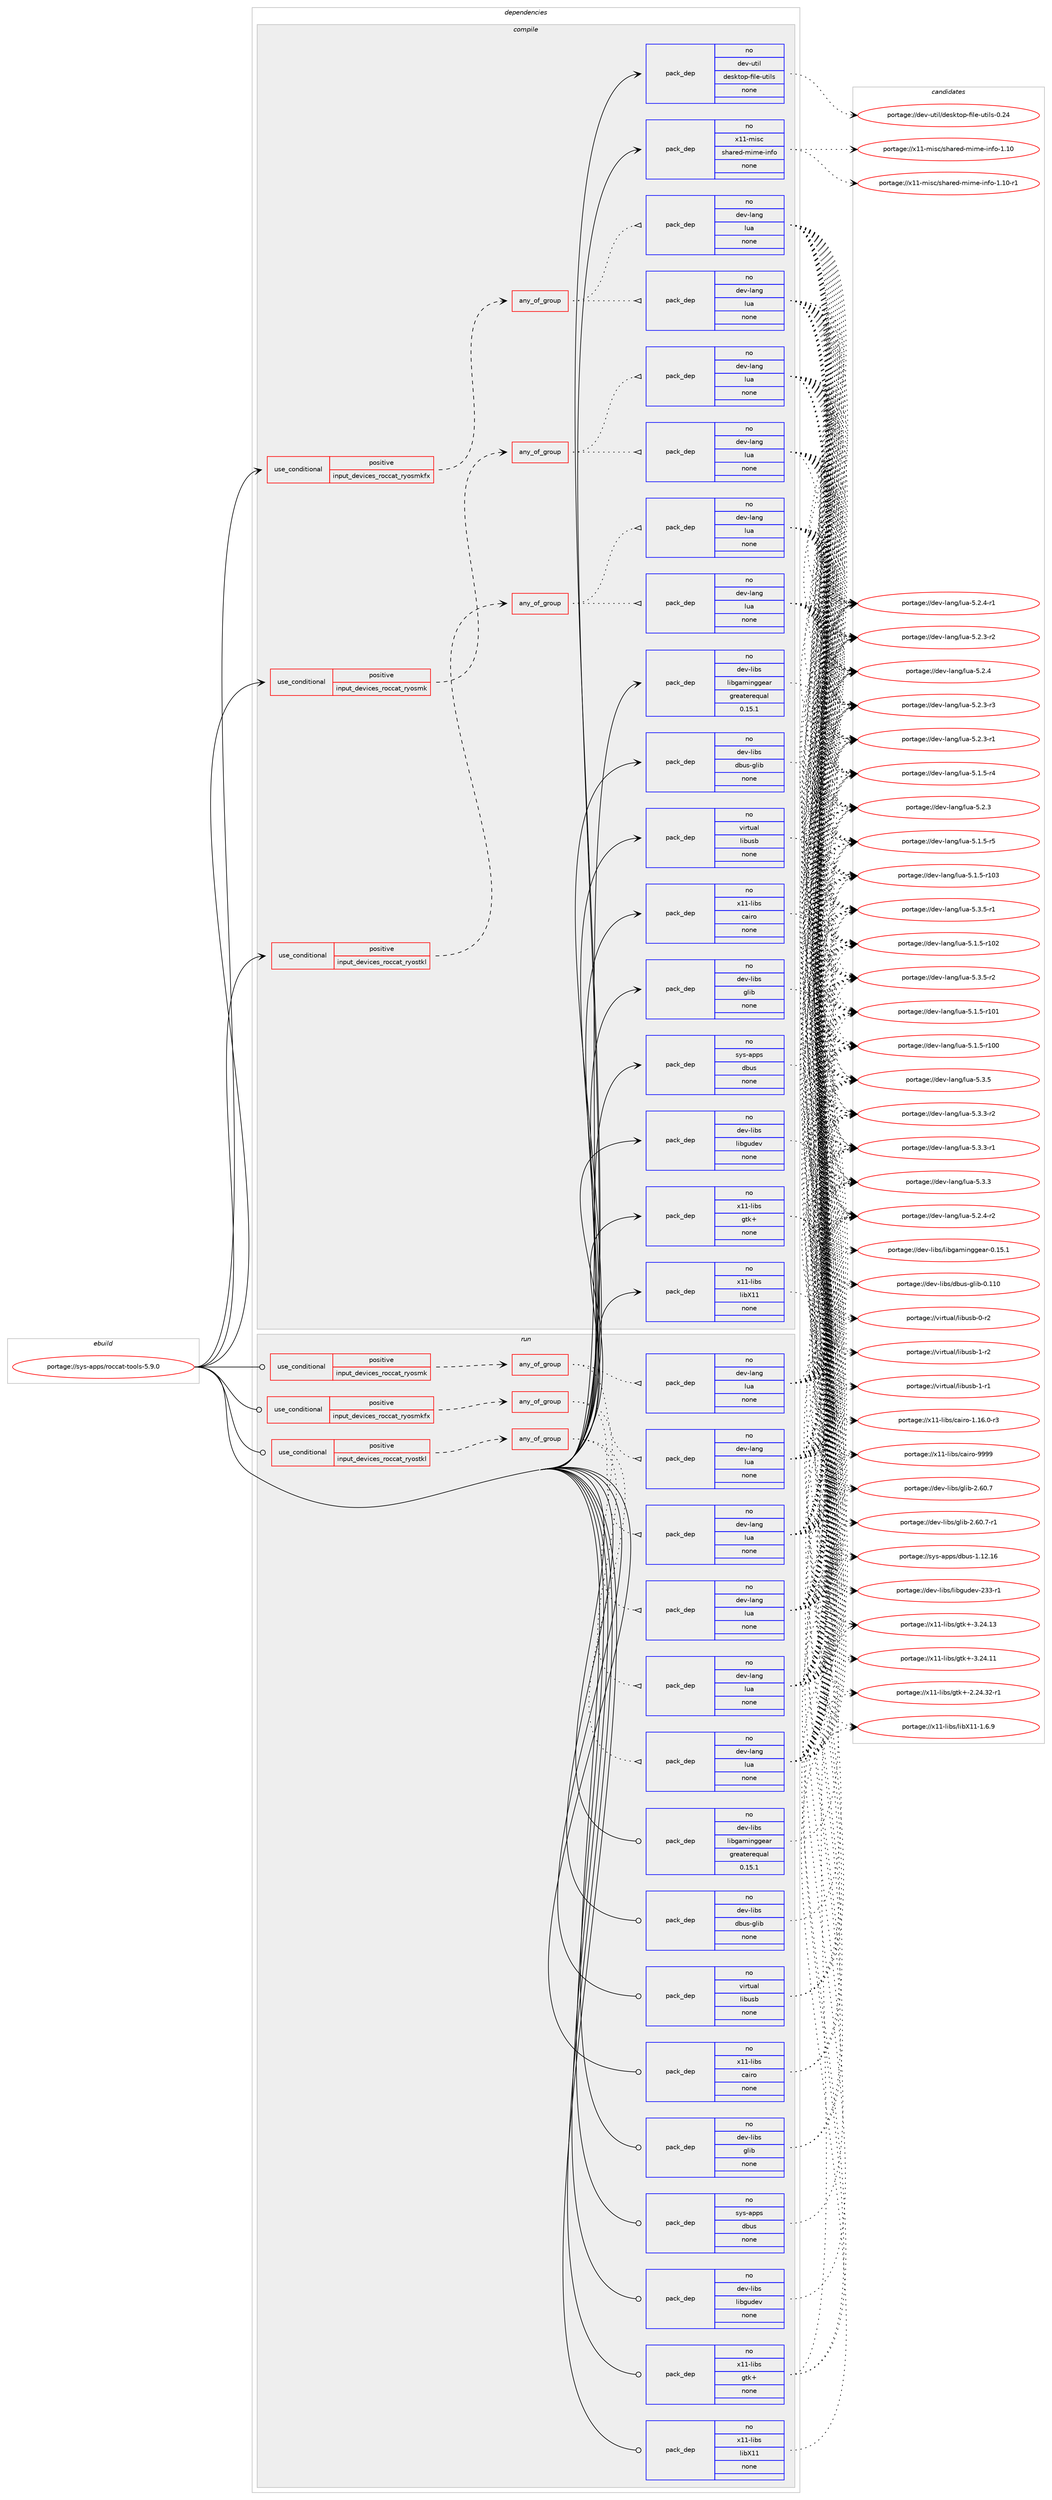 digraph prolog {

# *************
# Graph options
# *************

newrank=true;
concentrate=true;
compound=true;
graph [rankdir=LR,fontname=Helvetica,fontsize=10,ranksep=1.5];#, ranksep=2.5, nodesep=0.2];
edge  [arrowhead=vee];
node  [fontname=Helvetica,fontsize=10];

# **********
# The ebuild
# **********

subgraph cluster_leftcol {
color=gray;
rank=same;
label=<<i>ebuild</i>>;
id [label="portage://sys-apps/roccat-tools-5.9.0", color=red, width=4, href="../sys-apps/roccat-tools-5.9.0.svg"];
}

# ****************
# The dependencies
# ****************

subgraph cluster_midcol {
color=gray;
label=<<i>dependencies</i>>;
subgraph cluster_compile {
fillcolor="#eeeeee";
style=filled;
label=<<i>compile</i>>;
subgraph cond13349 {
dependency63433 [label=<<TABLE BORDER="0" CELLBORDER="1" CELLSPACING="0" CELLPADDING="4"><TR><TD ROWSPAN="3" CELLPADDING="10">use_conditional</TD></TR><TR><TD>positive</TD></TR><TR><TD>input_devices_roccat_ryosmk</TD></TR></TABLE>>, shape=none, color=red];
subgraph any1219 {
dependency63434 [label=<<TABLE BORDER="0" CELLBORDER="1" CELLSPACING="0" CELLPADDING="4"><TR><TD CELLPADDING="10">any_of_group</TD></TR></TABLE>>, shape=none, color=red];subgraph pack48786 {
dependency63435 [label=<<TABLE BORDER="0" CELLBORDER="1" CELLSPACING="0" CELLPADDING="4" WIDTH="220"><TR><TD ROWSPAN="6" CELLPADDING="30">pack_dep</TD></TR><TR><TD WIDTH="110">no</TD></TR><TR><TD>dev-lang</TD></TR><TR><TD>lua</TD></TR><TR><TD>none</TD></TR><TR><TD></TD></TR></TABLE>>, shape=none, color=blue];
}
dependency63434:e -> dependency63435:w [weight=20,style="dotted",arrowhead="oinv"];
subgraph pack48787 {
dependency63436 [label=<<TABLE BORDER="0" CELLBORDER="1" CELLSPACING="0" CELLPADDING="4" WIDTH="220"><TR><TD ROWSPAN="6" CELLPADDING="30">pack_dep</TD></TR><TR><TD WIDTH="110">no</TD></TR><TR><TD>dev-lang</TD></TR><TR><TD>lua</TD></TR><TR><TD>none</TD></TR><TR><TD></TD></TR></TABLE>>, shape=none, color=blue];
}
dependency63434:e -> dependency63436:w [weight=20,style="dotted",arrowhead="oinv"];
}
dependency63433:e -> dependency63434:w [weight=20,style="dashed",arrowhead="vee"];
}
id:e -> dependency63433:w [weight=20,style="solid",arrowhead="vee"];
subgraph cond13350 {
dependency63437 [label=<<TABLE BORDER="0" CELLBORDER="1" CELLSPACING="0" CELLPADDING="4"><TR><TD ROWSPAN="3" CELLPADDING="10">use_conditional</TD></TR><TR><TD>positive</TD></TR><TR><TD>input_devices_roccat_ryosmkfx</TD></TR></TABLE>>, shape=none, color=red];
subgraph any1220 {
dependency63438 [label=<<TABLE BORDER="0" CELLBORDER="1" CELLSPACING="0" CELLPADDING="4"><TR><TD CELLPADDING="10">any_of_group</TD></TR></TABLE>>, shape=none, color=red];subgraph pack48788 {
dependency63439 [label=<<TABLE BORDER="0" CELLBORDER="1" CELLSPACING="0" CELLPADDING="4" WIDTH="220"><TR><TD ROWSPAN="6" CELLPADDING="30">pack_dep</TD></TR><TR><TD WIDTH="110">no</TD></TR><TR><TD>dev-lang</TD></TR><TR><TD>lua</TD></TR><TR><TD>none</TD></TR><TR><TD></TD></TR></TABLE>>, shape=none, color=blue];
}
dependency63438:e -> dependency63439:w [weight=20,style="dotted",arrowhead="oinv"];
subgraph pack48789 {
dependency63440 [label=<<TABLE BORDER="0" CELLBORDER="1" CELLSPACING="0" CELLPADDING="4" WIDTH="220"><TR><TD ROWSPAN="6" CELLPADDING="30">pack_dep</TD></TR><TR><TD WIDTH="110">no</TD></TR><TR><TD>dev-lang</TD></TR><TR><TD>lua</TD></TR><TR><TD>none</TD></TR><TR><TD></TD></TR></TABLE>>, shape=none, color=blue];
}
dependency63438:e -> dependency63440:w [weight=20,style="dotted",arrowhead="oinv"];
}
dependency63437:e -> dependency63438:w [weight=20,style="dashed",arrowhead="vee"];
}
id:e -> dependency63437:w [weight=20,style="solid",arrowhead="vee"];
subgraph cond13351 {
dependency63441 [label=<<TABLE BORDER="0" CELLBORDER="1" CELLSPACING="0" CELLPADDING="4"><TR><TD ROWSPAN="3" CELLPADDING="10">use_conditional</TD></TR><TR><TD>positive</TD></TR><TR><TD>input_devices_roccat_ryostkl</TD></TR></TABLE>>, shape=none, color=red];
subgraph any1221 {
dependency63442 [label=<<TABLE BORDER="0" CELLBORDER="1" CELLSPACING="0" CELLPADDING="4"><TR><TD CELLPADDING="10">any_of_group</TD></TR></TABLE>>, shape=none, color=red];subgraph pack48790 {
dependency63443 [label=<<TABLE BORDER="0" CELLBORDER="1" CELLSPACING="0" CELLPADDING="4" WIDTH="220"><TR><TD ROWSPAN="6" CELLPADDING="30">pack_dep</TD></TR><TR><TD WIDTH="110">no</TD></TR><TR><TD>dev-lang</TD></TR><TR><TD>lua</TD></TR><TR><TD>none</TD></TR><TR><TD></TD></TR></TABLE>>, shape=none, color=blue];
}
dependency63442:e -> dependency63443:w [weight=20,style="dotted",arrowhead="oinv"];
subgraph pack48791 {
dependency63444 [label=<<TABLE BORDER="0" CELLBORDER="1" CELLSPACING="0" CELLPADDING="4" WIDTH="220"><TR><TD ROWSPAN="6" CELLPADDING="30">pack_dep</TD></TR><TR><TD WIDTH="110">no</TD></TR><TR><TD>dev-lang</TD></TR><TR><TD>lua</TD></TR><TR><TD>none</TD></TR><TR><TD></TD></TR></TABLE>>, shape=none, color=blue];
}
dependency63442:e -> dependency63444:w [weight=20,style="dotted",arrowhead="oinv"];
}
dependency63441:e -> dependency63442:w [weight=20,style="dashed",arrowhead="vee"];
}
id:e -> dependency63441:w [weight=20,style="solid",arrowhead="vee"];
subgraph pack48792 {
dependency63445 [label=<<TABLE BORDER="0" CELLBORDER="1" CELLSPACING="0" CELLPADDING="4" WIDTH="220"><TR><TD ROWSPAN="6" CELLPADDING="30">pack_dep</TD></TR><TR><TD WIDTH="110">no</TD></TR><TR><TD>dev-libs</TD></TR><TR><TD>dbus-glib</TD></TR><TR><TD>none</TD></TR><TR><TD></TD></TR></TABLE>>, shape=none, color=blue];
}
id:e -> dependency63445:w [weight=20,style="solid",arrowhead="vee"];
subgraph pack48793 {
dependency63446 [label=<<TABLE BORDER="0" CELLBORDER="1" CELLSPACING="0" CELLPADDING="4" WIDTH="220"><TR><TD ROWSPAN="6" CELLPADDING="30">pack_dep</TD></TR><TR><TD WIDTH="110">no</TD></TR><TR><TD>dev-libs</TD></TR><TR><TD>glib</TD></TR><TR><TD>none</TD></TR><TR><TD></TD></TR></TABLE>>, shape=none, color=blue];
}
id:e -> dependency63446:w [weight=20,style="solid",arrowhead="vee"];
subgraph pack48794 {
dependency63447 [label=<<TABLE BORDER="0" CELLBORDER="1" CELLSPACING="0" CELLPADDING="4" WIDTH="220"><TR><TD ROWSPAN="6" CELLPADDING="30">pack_dep</TD></TR><TR><TD WIDTH="110">no</TD></TR><TR><TD>dev-libs</TD></TR><TR><TD>libgaminggear</TD></TR><TR><TD>greaterequal</TD></TR><TR><TD>0.15.1</TD></TR></TABLE>>, shape=none, color=blue];
}
id:e -> dependency63447:w [weight=20,style="solid",arrowhead="vee"];
subgraph pack48795 {
dependency63448 [label=<<TABLE BORDER="0" CELLBORDER="1" CELLSPACING="0" CELLPADDING="4" WIDTH="220"><TR><TD ROWSPAN="6" CELLPADDING="30">pack_dep</TD></TR><TR><TD WIDTH="110">no</TD></TR><TR><TD>dev-libs</TD></TR><TR><TD>libgudev</TD></TR><TR><TD>none</TD></TR><TR><TD></TD></TR></TABLE>>, shape=none, color=blue];
}
id:e -> dependency63448:w [weight=20,style="solid",arrowhead="vee"];
subgraph pack48796 {
dependency63449 [label=<<TABLE BORDER="0" CELLBORDER="1" CELLSPACING="0" CELLPADDING="4" WIDTH="220"><TR><TD ROWSPAN="6" CELLPADDING="30">pack_dep</TD></TR><TR><TD WIDTH="110">no</TD></TR><TR><TD>dev-util</TD></TR><TR><TD>desktop-file-utils</TD></TR><TR><TD>none</TD></TR><TR><TD></TD></TR></TABLE>>, shape=none, color=blue];
}
id:e -> dependency63449:w [weight=20,style="solid",arrowhead="vee"];
subgraph pack48797 {
dependency63450 [label=<<TABLE BORDER="0" CELLBORDER="1" CELLSPACING="0" CELLPADDING="4" WIDTH="220"><TR><TD ROWSPAN="6" CELLPADDING="30">pack_dep</TD></TR><TR><TD WIDTH="110">no</TD></TR><TR><TD>sys-apps</TD></TR><TR><TD>dbus</TD></TR><TR><TD>none</TD></TR><TR><TD></TD></TR></TABLE>>, shape=none, color=blue];
}
id:e -> dependency63450:w [weight=20,style="solid",arrowhead="vee"];
subgraph pack48798 {
dependency63451 [label=<<TABLE BORDER="0" CELLBORDER="1" CELLSPACING="0" CELLPADDING="4" WIDTH="220"><TR><TD ROWSPAN="6" CELLPADDING="30">pack_dep</TD></TR><TR><TD WIDTH="110">no</TD></TR><TR><TD>virtual</TD></TR><TR><TD>libusb</TD></TR><TR><TD>none</TD></TR><TR><TD></TD></TR></TABLE>>, shape=none, color=blue];
}
id:e -> dependency63451:w [weight=20,style="solid",arrowhead="vee"];
subgraph pack48799 {
dependency63452 [label=<<TABLE BORDER="0" CELLBORDER="1" CELLSPACING="0" CELLPADDING="4" WIDTH="220"><TR><TD ROWSPAN="6" CELLPADDING="30">pack_dep</TD></TR><TR><TD WIDTH="110">no</TD></TR><TR><TD>x11-libs</TD></TR><TR><TD>cairo</TD></TR><TR><TD>none</TD></TR><TR><TD></TD></TR></TABLE>>, shape=none, color=blue];
}
id:e -> dependency63452:w [weight=20,style="solid",arrowhead="vee"];
subgraph pack48800 {
dependency63453 [label=<<TABLE BORDER="0" CELLBORDER="1" CELLSPACING="0" CELLPADDING="4" WIDTH="220"><TR><TD ROWSPAN="6" CELLPADDING="30">pack_dep</TD></TR><TR><TD WIDTH="110">no</TD></TR><TR><TD>x11-libs</TD></TR><TR><TD>gtk+</TD></TR><TR><TD>none</TD></TR><TR><TD></TD></TR></TABLE>>, shape=none, color=blue];
}
id:e -> dependency63453:w [weight=20,style="solid",arrowhead="vee"];
subgraph pack48801 {
dependency63454 [label=<<TABLE BORDER="0" CELLBORDER="1" CELLSPACING="0" CELLPADDING="4" WIDTH="220"><TR><TD ROWSPAN="6" CELLPADDING="30">pack_dep</TD></TR><TR><TD WIDTH="110">no</TD></TR><TR><TD>x11-libs</TD></TR><TR><TD>libX11</TD></TR><TR><TD>none</TD></TR><TR><TD></TD></TR></TABLE>>, shape=none, color=blue];
}
id:e -> dependency63454:w [weight=20,style="solid",arrowhead="vee"];
subgraph pack48802 {
dependency63455 [label=<<TABLE BORDER="0" CELLBORDER="1" CELLSPACING="0" CELLPADDING="4" WIDTH="220"><TR><TD ROWSPAN="6" CELLPADDING="30">pack_dep</TD></TR><TR><TD WIDTH="110">no</TD></TR><TR><TD>x11-misc</TD></TR><TR><TD>shared-mime-info</TD></TR><TR><TD>none</TD></TR><TR><TD></TD></TR></TABLE>>, shape=none, color=blue];
}
id:e -> dependency63455:w [weight=20,style="solid",arrowhead="vee"];
}
subgraph cluster_compileandrun {
fillcolor="#eeeeee";
style=filled;
label=<<i>compile and run</i>>;
}
subgraph cluster_run {
fillcolor="#eeeeee";
style=filled;
label=<<i>run</i>>;
subgraph cond13352 {
dependency63456 [label=<<TABLE BORDER="0" CELLBORDER="1" CELLSPACING="0" CELLPADDING="4"><TR><TD ROWSPAN="3" CELLPADDING="10">use_conditional</TD></TR><TR><TD>positive</TD></TR><TR><TD>input_devices_roccat_ryosmk</TD></TR></TABLE>>, shape=none, color=red];
subgraph any1222 {
dependency63457 [label=<<TABLE BORDER="0" CELLBORDER="1" CELLSPACING="0" CELLPADDING="4"><TR><TD CELLPADDING="10">any_of_group</TD></TR></TABLE>>, shape=none, color=red];subgraph pack48803 {
dependency63458 [label=<<TABLE BORDER="0" CELLBORDER="1" CELLSPACING="0" CELLPADDING="4" WIDTH="220"><TR><TD ROWSPAN="6" CELLPADDING="30">pack_dep</TD></TR><TR><TD WIDTH="110">no</TD></TR><TR><TD>dev-lang</TD></TR><TR><TD>lua</TD></TR><TR><TD>none</TD></TR><TR><TD></TD></TR></TABLE>>, shape=none, color=blue];
}
dependency63457:e -> dependency63458:w [weight=20,style="dotted",arrowhead="oinv"];
subgraph pack48804 {
dependency63459 [label=<<TABLE BORDER="0" CELLBORDER="1" CELLSPACING="0" CELLPADDING="4" WIDTH="220"><TR><TD ROWSPAN="6" CELLPADDING="30">pack_dep</TD></TR><TR><TD WIDTH="110">no</TD></TR><TR><TD>dev-lang</TD></TR><TR><TD>lua</TD></TR><TR><TD>none</TD></TR><TR><TD></TD></TR></TABLE>>, shape=none, color=blue];
}
dependency63457:e -> dependency63459:w [weight=20,style="dotted",arrowhead="oinv"];
}
dependency63456:e -> dependency63457:w [weight=20,style="dashed",arrowhead="vee"];
}
id:e -> dependency63456:w [weight=20,style="solid",arrowhead="odot"];
subgraph cond13353 {
dependency63460 [label=<<TABLE BORDER="0" CELLBORDER="1" CELLSPACING="0" CELLPADDING="4"><TR><TD ROWSPAN="3" CELLPADDING="10">use_conditional</TD></TR><TR><TD>positive</TD></TR><TR><TD>input_devices_roccat_ryosmkfx</TD></TR></TABLE>>, shape=none, color=red];
subgraph any1223 {
dependency63461 [label=<<TABLE BORDER="0" CELLBORDER="1" CELLSPACING="0" CELLPADDING="4"><TR><TD CELLPADDING="10">any_of_group</TD></TR></TABLE>>, shape=none, color=red];subgraph pack48805 {
dependency63462 [label=<<TABLE BORDER="0" CELLBORDER="1" CELLSPACING="0" CELLPADDING="4" WIDTH="220"><TR><TD ROWSPAN="6" CELLPADDING="30">pack_dep</TD></TR><TR><TD WIDTH="110">no</TD></TR><TR><TD>dev-lang</TD></TR><TR><TD>lua</TD></TR><TR><TD>none</TD></TR><TR><TD></TD></TR></TABLE>>, shape=none, color=blue];
}
dependency63461:e -> dependency63462:w [weight=20,style="dotted",arrowhead="oinv"];
subgraph pack48806 {
dependency63463 [label=<<TABLE BORDER="0" CELLBORDER="1" CELLSPACING="0" CELLPADDING="4" WIDTH="220"><TR><TD ROWSPAN="6" CELLPADDING="30">pack_dep</TD></TR><TR><TD WIDTH="110">no</TD></TR><TR><TD>dev-lang</TD></TR><TR><TD>lua</TD></TR><TR><TD>none</TD></TR><TR><TD></TD></TR></TABLE>>, shape=none, color=blue];
}
dependency63461:e -> dependency63463:w [weight=20,style="dotted",arrowhead="oinv"];
}
dependency63460:e -> dependency63461:w [weight=20,style="dashed",arrowhead="vee"];
}
id:e -> dependency63460:w [weight=20,style="solid",arrowhead="odot"];
subgraph cond13354 {
dependency63464 [label=<<TABLE BORDER="0" CELLBORDER="1" CELLSPACING="0" CELLPADDING="4"><TR><TD ROWSPAN="3" CELLPADDING="10">use_conditional</TD></TR><TR><TD>positive</TD></TR><TR><TD>input_devices_roccat_ryostkl</TD></TR></TABLE>>, shape=none, color=red];
subgraph any1224 {
dependency63465 [label=<<TABLE BORDER="0" CELLBORDER="1" CELLSPACING="0" CELLPADDING="4"><TR><TD CELLPADDING="10">any_of_group</TD></TR></TABLE>>, shape=none, color=red];subgraph pack48807 {
dependency63466 [label=<<TABLE BORDER="0" CELLBORDER="1" CELLSPACING="0" CELLPADDING="4" WIDTH="220"><TR><TD ROWSPAN="6" CELLPADDING="30">pack_dep</TD></TR><TR><TD WIDTH="110">no</TD></TR><TR><TD>dev-lang</TD></TR><TR><TD>lua</TD></TR><TR><TD>none</TD></TR><TR><TD></TD></TR></TABLE>>, shape=none, color=blue];
}
dependency63465:e -> dependency63466:w [weight=20,style="dotted",arrowhead="oinv"];
subgraph pack48808 {
dependency63467 [label=<<TABLE BORDER="0" CELLBORDER="1" CELLSPACING="0" CELLPADDING="4" WIDTH="220"><TR><TD ROWSPAN="6" CELLPADDING="30">pack_dep</TD></TR><TR><TD WIDTH="110">no</TD></TR><TR><TD>dev-lang</TD></TR><TR><TD>lua</TD></TR><TR><TD>none</TD></TR><TR><TD></TD></TR></TABLE>>, shape=none, color=blue];
}
dependency63465:e -> dependency63467:w [weight=20,style="dotted",arrowhead="oinv"];
}
dependency63464:e -> dependency63465:w [weight=20,style="dashed",arrowhead="vee"];
}
id:e -> dependency63464:w [weight=20,style="solid",arrowhead="odot"];
subgraph pack48809 {
dependency63468 [label=<<TABLE BORDER="0" CELLBORDER="1" CELLSPACING="0" CELLPADDING="4" WIDTH="220"><TR><TD ROWSPAN="6" CELLPADDING="30">pack_dep</TD></TR><TR><TD WIDTH="110">no</TD></TR><TR><TD>dev-libs</TD></TR><TR><TD>dbus-glib</TD></TR><TR><TD>none</TD></TR><TR><TD></TD></TR></TABLE>>, shape=none, color=blue];
}
id:e -> dependency63468:w [weight=20,style="solid",arrowhead="odot"];
subgraph pack48810 {
dependency63469 [label=<<TABLE BORDER="0" CELLBORDER="1" CELLSPACING="0" CELLPADDING="4" WIDTH="220"><TR><TD ROWSPAN="6" CELLPADDING="30">pack_dep</TD></TR><TR><TD WIDTH="110">no</TD></TR><TR><TD>dev-libs</TD></TR><TR><TD>glib</TD></TR><TR><TD>none</TD></TR><TR><TD></TD></TR></TABLE>>, shape=none, color=blue];
}
id:e -> dependency63469:w [weight=20,style="solid",arrowhead="odot"];
subgraph pack48811 {
dependency63470 [label=<<TABLE BORDER="0" CELLBORDER="1" CELLSPACING="0" CELLPADDING="4" WIDTH="220"><TR><TD ROWSPAN="6" CELLPADDING="30">pack_dep</TD></TR><TR><TD WIDTH="110">no</TD></TR><TR><TD>dev-libs</TD></TR><TR><TD>libgaminggear</TD></TR><TR><TD>greaterequal</TD></TR><TR><TD>0.15.1</TD></TR></TABLE>>, shape=none, color=blue];
}
id:e -> dependency63470:w [weight=20,style="solid",arrowhead="odot"];
subgraph pack48812 {
dependency63471 [label=<<TABLE BORDER="0" CELLBORDER="1" CELLSPACING="0" CELLPADDING="4" WIDTH="220"><TR><TD ROWSPAN="6" CELLPADDING="30">pack_dep</TD></TR><TR><TD WIDTH="110">no</TD></TR><TR><TD>dev-libs</TD></TR><TR><TD>libgudev</TD></TR><TR><TD>none</TD></TR><TR><TD></TD></TR></TABLE>>, shape=none, color=blue];
}
id:e -> dependency63471:w [weight=20,style="solid",arrowhead="odot"];
subgraph pack48813 {
dependency63472 [label=<<TABLE BORDER="0" CELLBORDER="1" CELLSPACING="0" CELLPADDING="4" WIDTH="220"><TR><TD ROWSPAN="6" CELLPADDING="30">pack_dep</TD></TR><TR><TD WIDTH="110">no</TD></TR><TR><TD>sys-apps</TD></TR><TR><TD>dbus</TD></TR><TR><TD>none</TD></TR><TR><TD></TD></TR></TABLE>>, shape=none, color=blue];
}
id:e -> dependency63472:w [weight=20,style="solid",arrowhead="odot"];
subgraph pack48814 {
dependency63473 [label=<<TABLE BORDER="0" CELLBORDER="1" CELLSPACING="0" CELLPADDING="4" WIDTH="220"><TR><TD ROWSPAN="6" CELLPADDING="30">pack_dep</TD></TR><TR><TD WIDTH="110">no</TD></TR><TR><TD>virtual</TD></TR><TR><TD>libusb</TD></TR><TR><TD>none</TD></TR><TR><TD></TD></TR></TABLE>>, shape=none, color=blue];
}
id:e -> dependency63473:w [weight=20,style="solid",arrowhead="odot"];
subgraph pack48815 {
dependency63474 [label=<<TABLE BORDER="0" CELLBORDER="1" CELLSPACING="0" CELLPADDING="4" WIDTH="220"><TR><TD ROWSPAN="6" CELLPADDING="30">pack_dep</TD></TR><TR><TD WIDTH="110">no</TD></TR><TR><TD>x11-libs</TD></TR><TR><TD>cairo</TD></TR><TR><TD>none</TD></TR><TR><TD></TD></TR></TABLE>>, shape=none, color=blue];
}
id:e -> dependency63474:w [weight=20,style="solid",arrowhead="odot"];
subgraph pack48816 {
dependency63475 [label=<<TABLE BORDER="0" CELLBORDER="1" CELLSPACING="0" CELLPADDING="4" WIDTH="220"><TR><TD ROWSPAN="6" CELLPADDING="30">pack_dep</TD></TR><TR><TD WIDTH="110">no</TD></TR><TR><TD>x11-libs</TD></TR><TR><TD>gtk+</TD></TR><TR><TD>none</TD></TR><TR><TD></TD></TR></TABLE>>, shape=none, color=blue];
}
id:e -> dependency63475:w [weight=20,style="solid",arrowhead="odot"];
subgraph pack48817 {
dependency63476 [label=<<TABLE BORDER="0" CELLBORDER="1" CELLSPACING="0" CELLPADDING="4" WIDTH="220"><TR><TD ROWSPAN="6" CELLPADDING="30">pack_dep</TD></TR><TR><TD WIDTH="110">no</TD></TR><TR><TD>x11-libs</TD></TR><TR><TD>libX11</TD></TR><TR><TD>none</TD></TR><TR><TD></TD></TR></TABLE>>, shape=none, color=blue];
}
id:e -> dependency63476:w [weight=20,style="solid",arrowhead="odot"];
}
}

# **************
# The candidates
# **************

subgraph cluster_choices {
rank=same;
color=gray;
label=<<i>candidates</i>>;

subgraph choice48786 {
color=black;
nodesep=1;
choice100101118451089711010347108117974553465146534511450 [label="portage://dev-lang/lua-5.3.5-r2", color=red, width=4,href="../dev-lang/lua-5.3.5-r2.svg"];
choice100101118451089711010347108117974553465146534511449 [label="portage://dev-lang/lua-5.3.5-r1", color=red, width=4,href="../dev-lang/lua-5.3.5-r1.svg"];
choice10010111845108971101034710811797455346514653 [label="portage://dev-lang/lua-5.3.5", color=red, width=4,href="../dev-lang/lua-5.3.5.svg"];
choice100101118451089711010347108117974553465146514511450 [label="portage://dev-lang/lua-5.3.3-r2", color=red, width=4,href="../dev-lang/lua-5.3.3-r2.svg"];
choice100101118451089711010347108117974553465146514511449 [label="portage://dev-lang/lua-5.3.3-r1", color=red, width=4,href="../dev-lang/lua-5.3.3-r1.svg"];
choice10010111845108971101034710811797455346514651 [label="portage://dev-lang/lua-5.3.3", color=red, width=4,href="../dev-lang/lua-5.3.3.svg"];
choice100101118451089711010347108117974553465046524511450 [label="portage://dev-lang/lua-5.2.4-r2", color=red, width=4,href="../dev-lang/lua-5.2.4-r2.svg"];
choice100101118451089711010347108117974553465046524511449 [label="portage://dev-lang/lua-5.2.4-r1", color=red, width=4,href="../dev-lang/lua-5.2.4-r1.svg"];
choice10010111845108971101034710811797455346504652 [label="portage://dev-lang/lua-5.2.4", color=red, width=4,href="../dev-lang/lua-5.2.4.svg"];
choice100101118451089711010347108117974553465046514511451 [label="portage://dev-lang/lua-5.2.3-r3", color=red, width=4,href="../dev-lang/lua-5.2.3-r3.svg"];
choice100101118451089711010347108117974553465046514511450 [label="portage://dev-lang/lua-5.2.3-r2", color=red, width=4,href="../dev-lang/lua-5.2.3-r2.svg"];
choice100101118451089711010347108117974553465046514511449 [label="portage://dev-lang/lua-5.2.3-r1", color=red, width=4,href="../dev-lang/lua-5.2.3-r1.svg"];
choice10010111845108971101034710811797455346504651 [label="portage://dev-lang/lua-5.2.3", color=red, width=4,href="../dev-lang/lua-5.2.3.svg"];
choice100101118451089711010347108117974553464946534511453 [label="portage://dev-lang/lua-5.1.5-r5", color=red, width=4,href="../dev-lang/lua-5.1.5-r5.svg"];
choice100101118451089711010347108117974553464946534511452 [label="portage://dev-lang/lua-5.1.5-r4", color=red, width=4,href="../dev-lang/lua-5.1.5-r4.svg"];
choice1001011184510897110103471081179745534649465345114494851 [label="portage://dev-lang/lua-5.1.5-r103", color=red, width=4,href="../dev-lang/lua-5.1.5-r103.svg"];
choice1001011184510897110103471081179745534649465345114494850 [label="portage://dev-lang/lua-5.1.5-r102", color=red, width=4,href="../dev-lang/lua-5.1.5-r102.svg"];
choice1001011184510897110103471081179745534649465345114494849 [label="portage://dev-lang/lua-5.1.5-r101", color=red, width=4,href="../dev-lang/lua-5.1.5-r101.svg"];
choice1001011184510897110103471081179745534649465345114494848 [label="portage://dev-lang/lua-5.1.5-r100", color=red, width=4,href="../dev-lang/lua-5.1.5-r100.svg"];
dependency63435:e -> choice100101118451089711010347108117974553465146534511450:w [style=dotted,weight="100"];
dependency63435:e -> choice100101118451089711010347108117974553465146534511449:w [style=dotted,weight="100"];
dependency63435:e -> choice10010111845108971101034710811797455346514653:w [style=dotted,weight="100"];
dependency63435:e -> choice100101118451089711010347108117974553465146514511450:w [style=dotted,weight="100"];
dependency63435:e -> choice100101118451089711010347108117974553465146514511449:w [style=dotted,weight="100"];
dependency63435:e -> choice10010111845108971101034710811797455346514651:w [style=dotted,weight="100"];
dependency63435:e -> choice100101118451089711010347108117974553465046524511450:w [style=dotted,weight="100"];
dependency63435:e -> choice100101118451089711010347108117974553465046524511449:w [style=dotted,weight="100"];
dependency63435:e -> choice10010111845108971101034710811797455346504652:w [style=dotted,weight="100"];
dependency63435:e -> choice100101118451089711010347108117974553465046514511451:w [style=dotted,weight="100"];
dependency63435:e -> choice100101118451089711010347108117974553465046514511450:w [style=dotted,weight="100"];
dependency63435:e -> choice100101118451089711010347108117974553465046514511449:w [style=dotted,weight="100"];
dependency63435:e -> choice10010111845108971101034710811797455346504651:w [style=dotted,weight="100"];
dependency63435:e -> choice100101118451089711010347108117974553464946534511453:w [style=dotted,weight="100"];
dependency63435:e -> choice100101118451089711010347108117974553464946534511452:w [style=dotted,weight="100"];
dependency63435:e -> choice1001011184510897110103471081179745534649465345114494851:w [style=dotted,weight="100"];
dependency63435:e -> choice1001011184510897110103471081179745534649465345114494850:w [style=dotted,weight="100"];
dependency63435:e -> choice1001011184510897110103471081179745534649465345114494849:w [style=dotted,weight="100"];
dependency63435:e -> choice1001011184510897110103471081179745534649465345114494848:w [style=dotted,weight="100"];
}
subgraph choice48787 {
color=black;
nodesep=1;
choice100101118451089711010347108117974553465146534511450 [label="portage://dev-lang/lua-5.3.5-r2", color=red, width=4,href="../dev-lang/lua-5.3.5-r2.svg"];
choice100101118451089711010347108117974553465146534511449 [label="portage://dev-lang/lua-5.3.5-r1", color=red, width=4,href="../dev-lang/lua-5.3.5-r1.svg"];
choice10010111845108971101034710811797455346514653 [label="portage://dev-lang/lua-5.3.5", color=red, width=4,href="../dev-lang/lua-5.3.5.svg"];
choice100101118451089711010347108117974553465146514511450 [label="portage://dev-lang/lua-5.3.3-r2", color=red, width=4,href="../dev-lang/lua-5.3.3-r2.svg"];
choice100101118451089711010347108117974553465146514511449 [label="portage://dev-lang/lua-5.3.3-r1", color=red, width=4,href="../dev-lang/lua-5.3.3-r1.svg"];
choice10010111845108971101034710811797455346514651 [label="portage://dev-lang/lua-5.3.3", color=red, width=4,href="../dev-lang/lua-5.3.3.svg"];
choice100101118451089711010347108117974553465046524511450 [label="portage://dev-lang/lua-5.2.4-r2", color=red, width=4,href="../dev-lang/lua-5.2.4-r2.svg"];
choice100101118451089711010347108117974553465046524511449 [label="portage://dev-lang/lua-5.2.4-r1", color=red, width=4,href="../dev-lang/lua-5.2.4-r1.svg"];
choice10010111845108971101034710811797455346504652 [label="portage://dev-lang/lua-5.2.4", color=red, width=4,href="../dev-lang/lua-5.2.4.svg"];
choice100101118451089711010347108117974553465046514511451 [label="portage://dev-lang/lua-5.2.3-r3", color=red, width=4,href="../dev-lang/lua-5.2.3-r3.svg"];
choice100101118451089711010347108117974553465046514511450 [label="portage://dev-lang/lua-5.2.3-r2", color=red, width=4,href="../dev-lang/lua-5.2.3-r2.svg"];
choice100101118451089711010347108117974553465046514511449 [label="portage://dev-lang/lua-5.2.3-r1", color=red, width=4,href="../dev-lang/lua-5.2.3-r1.svg"];
choice10010111845108971101034710811797455346504651 [label="portage://dev-lang/lua-5.2.3", color=red, width=4,href="../dev-lang/lua-5.2.3.svg"];
choice100101118451089711010347108117974553464946534511453 [label="portage://dev-lang/lua-5.1.5-r5", color=red, width=4,href="../dev-lang/lua-5.1.5-r5.svg"];
choice100101118451089711010347108117974553464946534511452 [label="portage://dev-lang/lua-5.1.5-r4", color=red, width=4,href="../dev-lang/lua-5.1.5-r4.svg"];
choice1001011184510897110103471081179745534649465345114494851 [label="portage://dev-lang/lua-5.1.5-r103", color=red, width=4,href="../dev-lang/lua-5.1.5-r103.svg"];
choice1001011184510897110103471081179745534649465345114494850 [label="portage://dev-lang/lua-5.1.5-r102", color=red, width=4,href="../dev-lang/lua-5.1.5-r102.svg"];
choice1001011184510897110103471081179745534649465345114494849 [label="portage://dev-lang/lua-5.1.5-r101", color=red, width=4,href="../dev-lang/lua-5.1.5-r101.svg"];
choice1001011184510897110103471081179745534649465345114494848 [label="portage://dev-lang/lua-5.1.5-r100", color=red, width=4,href="../dev-lang/lua-5.1.5-r100.svg"];
dependency63436:e -> choice100101118451089711010347108117974553465146534511450:w [style=dotted,weight="100"];
dependency63436:e -> choice100101118451089711010347108117974553465146534511449:w [style=dotted,weight="100"];
dependency63436:e -> choice10010111845108971101034710811797455346514653:w [style=dotted,weight="100"];
dependency63436:e -> choice100101118451089711010347108117974553465146514511450:w [style=dotted,weight="100"];
dependency63436:e -> choice100101118451089711010347108117974553465146514511449:w [style=dotted,weight="100"];
dependency63436:e -> choice10010111845108971101034710811797455346514651:w [style=dotted,weight="100"];
dependency63436:e -> choice100101118451089711010347108117974553465046524511450:w [style=dotted,weight="100"];
dependency63436:e -> choice100101118451089711010347108117974553465046524511449:w [style=dotted,weight="100"];
dependency63436:e -> choice10010111845108971101034710811797455346504652:w [style=dotted,weight="100"];
dependency63436:e -> choice100101118451089711010347108117974553465046514511451:w [style=dotted,weight="100"];
dependency63436:e -> choice100101118451089711010347108117974553465046514511450:w [style=dotted,weight="100"];
dependency63436:e -> choice100101118451089711010347108117974553465046514511449:w [style=dotted,weight="100"];
dependency63436:e -> choice10010111845108971101034710811797455346504651:w [style=dotted,weight="100"];
dependency63436:e -> choice100101118451089711010347108117974553464946534511453:w [style=dotted,weight="100"];
dependency63436:e -> choice100101118451089711010347108117974553464946534511452:w [style=dotted,weight="100"];
dependency63436:e -> choice1001011184510897110103471081179745534649465345114494851:w [style=dotted,weight="100"];
dependency63436:e -> choice1001011184510897110103471081179745534649465345114494850:w [style=dotted,weight="100"];
dependency63436:e -> choice1001011184510897110103471081179745534649465345114494849:w [style=dotted,weight="100"];
dependency63436:e -> choice1001011184510897110103471081179745534649465345114494848:w [style=dotted,weight="100"];
}
subgraph choice48788 {
color=black;
nodesep=1;
choice100101118451089711010347108117974553465146534511450 [label="portage://dev-lang/lua-5.3.5-r2", color=red, width=4,href="../dev-lang/lua-5.3.5-r2.svg"];
choice100101118451089711010347108117974553465146534511449 [label="portage://dev-lang/lua-5.3.5-r1", color=red, width=4,href="../dev-lang/lua-5.3.5-r1.svg"];
choice10010111845108971101034710811797455346514653 [label="portage://dev-lang/lua-5.3.5", color=red, width=4,href="../dev-lang/lua-5.3.5.svg"];
choice100101118451089711010347108117974553465146514511450 [label="portage://dev-lang/lua-5.3.3-r2", color=red, width=4,href="../dev-lang/lua-5.3.3-r2.svg"];
choice100101118451089711010347108117974553465146514511449 [label="portage://dev-lang/lua-5.3.3-r1", color=red, width=4,href="../dev-lang/lua-5.3.3-r1.svg"];
choice10010111845108971101034710811797455346514651 [label="portage://dev-lang/lua-5.3.3", color=red, width=4,href="../dev-lang/lua-5.3.3.svg"];
choice100101118451089711010347108117974553465046524511450 [label="portage://dev-lang/lua-5.2.4-r2", color=red, width=4,href="../dev-lang/lua-5.2.4-r2.svg"];
choice100101118451089711010347108117974553465046524511449 [label="portage://dev-lang/lua-5.2.4-r1", color=red, width=4,href="../dev-lang/lua-5.2.4-r1.svg"];
choice10010111845108971101034710811797455346504652 [label="portage://dev-lang/lua-5.2.4", color=red, width=4,href="../dev-lang/lua-5.2.4.svg"];
choice100101118451089711010347108117974553465046514511451 [label="portage://dev-lang/lua-5.2.3-r3", color=red, width=4,href="../dev-lang/lua-5.2.3-r3.svg"];
choice100101118451089711010347108117974553465046514511450 [label="portage://dev-lang/lua-5.2.3-r2", color=red, width=4,href="../dev-lang/lua-5.2.3-r2.svg"];
choice100101118451089711010347108117974553465046514511449 [label="portage://dev-lang/lua-5.2.3-r1", color=red, width=4,href="../dev-lang/lua-5.2.3-r1.svg"];
choice10010111845108971101034710811797455346504651 [label="portage://dev-lang/lua-5.2.3", color=red, width=4,href="../dev-lang/lua-5.2.3.svg"];
choice100101118451089711010347108117974553464946534511453 [label="portage://dev-lang/lua-5.1.5-r5", color=red, width=4,href="../dev-lang/lua-5.1.5-r5.svg"];
choice100101118451089711010347108117974553464946534511452 [label="portage://dev-lang/lua-5.1.5-r4", color=red, width=4,href="../dev-lang/lua-5.1.5-r4.svg"];
choice1001011184510897110103471081179745534649465345114494851 [label="portage://dev-lang/lua-5.1.5-r103", color=red, width=4,href="../dev-lang/lua-5.1.5-r103.svg"];
choice1001011184510897110103471081179745534649465345114494850 [label="portage://dev-lang/lua-5.1.5-r102", color=red, width=4,href="../dev-lang/lua-5.1.5-r102.svg"];
choice1001011184510897110103471081179745534649465345114494849 [label="portage://dev-lang/lua-5.1.5-r101", color=red, width=4,href="../dev-lang/lua-5.1.5-r101.svg"];
choice1001011184510897110103471081179745534649465345114494848 [label="portage://dev-lang/lua-5.1.5-r100", color=red, width=4,href="../dev-lang/lua-5.1.5-r100.svg"];
dependency63439:e -> choice100101118451089711010347108117974553465146534511450:w [style=dotted,weight="100"];
dependency63439:e -> choice100101118451089711010347108117974553465146534511449:w [style=dotted,weight="100"];
dependency63439:e -> choice10010111845108971101034710811797455346514653:w [style=dotted,weight="100"];
dependency63439:e -> choice100101118451089711010347108117974553465146514511450:w [style=dotted,weight="100"];
dependency63439:e -> choice100101118451089711010347108117974553465146514511449:w [style=dotted,weight="100"];
dependency63439:e -> choice10010111845108971101034710811797455346514651:w [style=dotted,weight="100"];
dependency63439:e -> choice100101118451089711010347108117974553465046524511450:w [style=dotted,weight="100"];
dependency63439:e -> choice100101118451089711010347108117974553465046524511449:w [style=dotted,weight="100"];
dependency63439:e -> choice10010111845108971101034710811797455346504652:w [style=dotted,weight="100"];
dependency63439:e -> choice100101118451089711010347108117974553465046514511451:w [style=dotted,weight="100"];
dependency63439:e -> choice100101118451089711010347108117974553465046514511450:w [style=dotted,weight="100"];
dependency63439:e -> choice100101118451089711010347108117974553465046514511449:w [style=dotted,weight="100"];
dependency63439:e -> choice10010111845108971101034710811797455346504651:w [style=dotted,weight="100"];
dependency63439:e -> choice100101118451089711010347108117974553464946534511453:w [style=dotted,weight="100"];
dependency63439:e -> choice100101118451089711010347108117974553464946534511452:w [style=dotted,weight="100"];
dependency63439:e -> choice1001011184510897110103471081179745534649465345114494851:w [style=dotted,weight="100"];
dependency63439:e -> choice1001011184510897110103471081179745534649465345114494850:w [style=dotted,weight="100"];
dependency63439:e -> choice1001011184510897110103471081179745534649465345114494849:w [style=dotted,weight="100"];
dependency63439:e -> choice1001011184510897110103471081179745534649465345114494848:w [style=dotted,weight="100"];
}
subgraph choice48789 {
color=black;
nodesep=1;
choice100101118451089711010347108117974553465146534511450 [label="portage://dev-lang/lua-5.3.5-r2", color=red, width=4,href="../dev-lang/lua-5.3.5-r2.svg"];
choice100101118451089711010347108117974553465146534511449 [label="portage://dev-lang/lua-5.3.5-r1", color=red, width=4,href="../dev-lang/lua-5.3.5-r1.svg"];
choice10010111845108971101034710811797455346514653 [label="portage://dev-lang/lua-5.3.5", color=red, width=4,href="../dev-lang/lua-5.3.5.svg"];
choice100101118451089711010347108117974553465146514511450 [label="portage://dev-lang/lua-5.3.3-r2", color=red, width=4,href="../dev-lang/lua-5.3.3-r2.svg"];
choice100101118451089711010347108117974553465146514511449 [label="portage://dev-lang/lua-5.3.3-r1", color=red, width=4,href="../dev-lang/lua-5.3.3-r1.svg"];
choice10010111845108971101034710811797455346514651 [label="portage://dev-lang/lua-5.3.3", color=red, width=4,href="../dev-lang/lua-5.3.3.svg"];
choice100101118451089711010347108117974553465046524511450 [label="portage://dev-lang/lua-5.2.4-r2", color=red, width=4,href="../dev-lang/lua-5.2.4-r2.svg"];
choice100101118451089711010347108117974553465046524511449 [label="portage://dev-lang/lua-5.2.4-r1", color=red, width=4,href="../dev-lang/lua-5.2.4-r1.svg"];
choice10010111845108971101034710811797455346504652 [label="portage://dev-lang/lua-5.2.4", color=red, width=4,href="../dev-lang/lua-5.2.4.svg"];
choice100101118451089711010347108117974553465046514511451 [label="portage://dev-lang/lua-5.2.3-r3", color=red, width=4,href="../dev-lang/lua-5.2.3-r3.svg"];
choice100101118451089711010347108117974553465046514511450 [label="portage://dev-lang/lua-5.2.3-r2", color=red, width=4,href="../dev-lang/lua-5.2.3-r2.svg"];
choice100101118451089711010347108117974553465046514511449 [label="portage://dev-lang/lua-5.2.3-r1", color=red, width=4,href="../dev-lang/lua-5.2.3-r1.svg"];
choice10010111845108971101034710811797455346504651 [label="portage://dev-lang/lua-5.2.3", color=red, width=4,href="../dev-lang/lua-5.2.3.svg"];
choice100101118451089711010347108117974553464946534511453 [label="portage://dev-lang/lua-5.1.5-r5", color=red, width=4,href="../dev-lang/lua-5.1.5-r5.svg"];
choice100101118451089711010347108117974553464946534511452 [label="portage://dev-lang/lua-5.1.5-r4", color=red, width=4,href="../dev-lang/lua-5.1.5-r4.svg"];
choice1001011184510897110103471081179745534649465345114494851 [label="portage://dev-lang/lua-5.1.5-r103", color=red, width=4,href="../dev-lang/lua-5.1.5-r103.svg"];
choice1001011184510897110103471081179745534649465345114494850 [label="portage://dev-lang/lua-5.1.5-r102", color=red, width=4,href="../dev-lang/lua-5.1.5-r102.svg"];
choice1001011184510897110103471081179745534649465345114494849 [label="portage://dev-lang/lua-5.1.5-r101", color=red, width=4,href="../dev-lang/lua-5.1.5-r101.svg"];
choice1001011184510897110103471081179745534649465345114494848 [label="portage://dev-lang/lua-5.1.5-r100", color=red, width=4,href="../dev-lang/lua-5.1.5-r100.svg"];
dependency63440:e -> choice100101118451089711010347108117974553465146534511450:w [style=dotted,weight="100"];
dependency63440:e -> choice100101118451089711010347108117974553465146534511449:w [style=dotted,weight="100"];
dependency63440:e -> choice10010111845108971101034710811797455346514653:w [style=dotted,weight="100"];
dependency63440:e -> choice100101118451089711010347108117974553465146514511450:w [style=dotted,weight="100"];
dependency63440:e -> choice100101118451089711010347108117974553465146514511449:w [style=dotted,weight="100"];
dependency63440:e -> choice10010111845108971101034710811797455346514651:w [style=dotted,weight="100"];
dependency63440:e -> choice100101118451089711010347108117974553465046524511450:w [style=dotted,weight="100"];
dependency63440:e -> choice100101118451089711010347108117974553465046524511449:w [style=dotted,weight="100"];
dependency63440:e -> choice10010111845108971101034710811797455346504652:w [style=dotted,weight="100"];
dependency63440:e -> choice100101118451089711010347108117974553465046514511451:w [style=dotted,weight="100"];
dependency63440:e -> choice100101118451089711010347108117974553465046514511450:w [style=dotted,weight="100"];
dependency63440:e -> choice100101118451089711010347108117974553465046514511449:w [style=dotted,weight="100"];
dependency63440:e -> choice10010111845108971101034710811797455346504651:w [style=dotted,weight="100"];
dependency63440:e -> choice100101118451089711010347108117974553464946534511453:w [style=dotted,weight="100"];
dependency63440:e -> choice100101118451089711010347108117974553464946534511452:w [style=dotted,weight="100"];
dependency63440:e -> choice1001011184510897110103471081179745534649465345114494851:w [style=dotted,weight="100"];
dependency63440:e -> choice1001011184510897110103471081179745534649465345114494850:w [style=dotted,weight="100"];
dependency63440:e -> choice1001011184510897110103471081179745534649465345114494849:w [style=dotted,weight="100"];
dependency63440:e -> choice1001011184510897110103471081179745534649465345114494848:w [style=dotted,weight="100"];
}
subgraph choice48790 {
color=black;
nodesep=1;
choice100101118451089711010347108117974553465146534511450 [label="portage://dev-lang/lua-5.3.5-r2", color=red, width=4,href="../dev-lang/lua-5.3.5-r2.svg"];
choice100101118451089711010347108117974553465146534511449 [label="portage://dev-lang/lua-5.3.5-r1", color=red, width=4,href="../dev-lang/lua-5.3.5-r1.svg"];
choice10010111845108971101034710811797455346514653 [label="portage://dev-lang/lua-5.3.5", color=red, width=4,href="../dev-lang/lua-5.3.5.svg"];
choice100101118451089711010347108117974553465146514511450 [label="portage://dev-lang/lua-5.3.3-r2", color=red, width=4,href="../dev-lang/lua-5.3.3-r2.svg"];
choice100101118451089711010347108117974553465146514511449 [label="portage://dev-lang/lua-5.3.3-r1", color=red, width=4,href="../dev-lang/lua-5.3.3-r1.svg"];
choice10010111845108971101034710811797455346514651 [label="portage://dev-lang/lua-5.3.3", color=red, width=4,href="../dev-lang/lua-5.3.3.svg"];
choice100101118451089711010347108117974553465046524511450 [label="portage://dev-lang/lua-5.2.4-r2", color=red, width=4,href="../dev-lang/lua-5.2.4-r2.svg"];
choice100101118451089711010347108117974553465046524511449 [label="portage://dev-lang/lua-5.2.4-r1", color=red, width=4,href="../dev-lang/lua-5.2.4-r1.svg"];
choice10010111845108971101034710811797455346504652 [label="portage://dev-lang/lua-5.2.4", color=red, width=4,href="../dev-lang/lua-5.2.4.svg"];
choice100101118451089711010347108117974553465046514511451 [label="portage://dev-lang/lua-5.2.3-r3", color=red, width=4,href="../dev-lang/lua-5.2.3-r3.svg"];
choice100101118451089711010347108117974553465046514511450 [label="portage://dev-lang/lua-5.2.3-r2", color=red, width=4,href="../dev-lang/lua-5.2.3-r2.svg"];
choice100101118451089711010347108117974553465046514511449 [label="portage://dev-lang/lua-5.2.3-r1", color=red, width=4,href="../dev-lang/lua-5.2.3-r1.svg"];
choice10010111845108971101034710811797455346504651 [label="portage://dev-lang/lua-5.2.3", color=red, width=4,href="../dev-lang/lua-5.2.3.svg"];
choice100101118451089711010347108117974553464946534511453 [label="portage://dev-lang/lua-5.1.5-r5", color=red, width=4,href="../dev-lang/lua-5.1.5-r5.svg"];
choice100101118451089711010347108117974553464946534511452 [label="portage://dev-lang/lua-5.1.5-r4", color=red, width=4,href="../dev-lang/lua-5.1.5-r4.svg"];
choice1001011184510897110103471081179745534649465345114494851 [label="portage://dev-lang/lua-5.1.5-r103", color=red, width=4,href="../dev-lang/lua-5.1.5-r103.svg"];
choice1001011184510897110103471081179745534649465345114494850 [label="portage://dev-lang/lua-5.1.5-r102", color=red, width=4,href="../dev-lang/lua-5.1.5-r102.svg"];
choice1001011184510897110103471081179745534649465345114494849 [label="portage://dev-lang/lua-5.1.5-r101", color=red, width=4,href="../dev-lang/lua-5.1.5-r101.svg"];
choice1001011184510897110103471081179745534649465345114494848 [label="portage://dev-lang/lua-5.1.5-r100", color=red, width=4,href="../dev-lang/lua-5.1.5-r100.svg"];
dependency63443:e -> choice100101118451089711010347108117974553465146534511450:w [style=dotted,weight="100"];
dependency63443:e -> choice100101118451089711010347108117974553465146534511449:w [style=dotted,weight="100"];
dependency63443:e -> choice10010111845108971101034710811797455346514653:w [style=dotted,weight="100"];
dependency63443:e -> choice100101118451089711010347108117974553465146514511450:w [style=dotted,weight="100"];
dependency63443:e -> choice100101118451089711010347108117974553465146514511449:w [style=dotted,weight="100"];
dependency63443:e -> choice10010111845108971101034710811797455346514651:w [style=dotted,weight="100"];
dependency63443:e -> choice100101118451089711010347108117974553465046524511450:w [style=dotted,weight="100"];
dependency63443:e -> choice100101118451089711010347108117974553465046524511449:w [style=dotted,weight="100"];
dependency63443:e -> choice10010111845108971101034710811797455346504652:w [style=dotted,weight="100"];
dependency63443:e -> choice100101118451089711010347108117974553465046514511451:w [style=dotted,weight="100"];
dependency63443:e -> choice100101118451089711010347108117974553465046514511450:w [style=dotted,weight="100"];
dependency63443:e -> choice100101118451089711010347108117974553465046514511449:w [style=dotted,weight="100"];
dependency63443:e -> choice10010111845108971101034710811797455346504651:w [style=dotted,weight="100"];
dependency63443:e -> choice100101118451089711010347108117974553464946534511453:w [style=dotted,weight="100"];
dependency63443:e -> choice100101118451089711010347108117974553464946534511452:w [style=dotted,weight="100"];
dependency63443:e -> choice1001011184510897110103471081179745534649465345114494851:w [style=dotted,weight="100"];
dependency63443:e -> choice1001011184510897110103471081179745534649465345114494850:w [style=dotted,weight="100"];
dependency63443:e -> choice1001011184510897110103471081179745534649465345114494849:w [style=dotted,weight="100"];
dependency63443:e -> choice1001011184510897110103471081179745534649465345114494848:w [style=dotted,weight="100"];
}
subgraph choice48791 {
color=black;
nodesep=1;
choice100101118451089711010347108117974553465146534511450 [label="portage://dev-lang/lua-5.3.5-r2", color=red, width=4,href="../dev-lang/lua-5.3.5-r2.svg"];
choice100101118451089711010347108117974553465146534511449 [label="portage://dev-lang/lua-5.3.5-r1", color=red, width=4,href="../dev-lang/lua-5.3.5-r1.svg"];
choice10010111845108971101034710811797455346514653 [label="portage://dev-lang/lua-5.3.5", color=red, width=4,href="../dev-lang/lua-5.3.5.svg"];
choice100101118451089711010347108117974553465146514511450 [label="portage://dev-lang/lua-5.3.3-r2", color=red, width=4,href="../dev-lang/lua-5.3.3-r2.svg"];
choice100101118451089711010347108117974553465146514511449 [label="portage://dev-lang/lua-5.3.3-r1", color=red, width=4,href="../dev-lang/lua-5.3.3-r1.svg"];
choice10010111845108971101034710811797455346514651 [label="portage://dev-lang/lua-5.3.3", color=red, width=4,href="../dev-lang/lua-5.3.3.svg"];
choice100101118451089711010347108117974553465046524511450 [label="portage://dev-lang/lua-5.2.4-r2", color=red, width=4,href="../dev-lang/lua-5.2.4-r2.svg"];
choice100101118451089711010347108117974553465046524511449 [label="portage://dev-lang/lua-5.2.4-r1", color=red, width=4,href="../dev-lang/lua-5.2.4-r1.svg"];
choice10010111845108971101034710811797455346504652 [label="portage://dev-lang/lua-5.2.4", color=red, width=4,href="../dev-lang/lua-5.2.4.svg"];
choice100101118451089711010347108117974553465046514511451 [label="portage://dev-lang/lua-5.2.3-r3", color=red, width=4,href="../dev-lang/lua-5.2.3-r3.svg"];
choice100101118451089711010347108117974553465046514511450 [label="portage://dev-lang/lua-5.2.3-r2", color=red, width=4,href="../dev-lang/lua-5.2.3-r2.svg"];
choice100101118451089711010347108117974553465046514511449 [label="portage://dev-lang/lua-5.2.3-r1", color=red, width=4,href="../dev-lang/lua-5.2.3-r1.svg"];
choice10010111845108971101034710811797455346504651 [label="portage://dev-lang/lua-5.2.3", color=red, width=4,href="../dev-lang/lua-5.2.3.svg"];
choice100101118451089711010347108117974553464946534511453 [label="portage://dev-lang/lua-5.1.5-r5", color=red, width=4,href="../dev-lang/lua-5.1.5-r5.svg"];
choice100101118451089711010347108117974553464946534511452 [label="portage://dev-lang/lua-5.1.5-r4", color=red, width=4,href="../dev-lang/lua-5.1.5-r4.svg"];
choice1001011184510897110103471081179745534649465345114494851 [label="portage://dev-lang/lua-5.1.5-r103", color=red, width=4,href="../dev-lang/lua-5.1.5-r103.svg"];
choice1001011184510897110103471081179745534649465345114494850 [label="portage://dev-lang/lua-5.1.5-r102", color=red, width=4,href="../dev-lang/lua-5.1.5-r102.svg"];
choice1001011184510897110103471081179745534649465345114494849 [label="portage://dev-lang/lua-5.1.5-r101", color=red, width=4,href="../dev-lang/lua-5.1.5-r101.svg"];
choice1001011184510897110103471081179745534649465345114494848 [label="portage://dev-lang/lua-5.1.5-r100", color=red, width=4,href="../dev-lang/lua-5.1.5-r100.svg"];
dependency63444:e -> choice100101118451089711010347108117974553465146534511450:w [style=dotted,weight="100"];
dependency63444:e -> choice100101118451089711010347108117974553465146534511449:w [style=dotted,weight="100"];
dependency63444:e -> choice10010111845108971101034710811797455346514653:w [style=dotted,weight="100"];
dependency63444:e -> choice100101118451089711010347108117974553465146514511450:w [style=dotted,weight="100"];
dependency63444:e -> choice100101118451089711010347108117974553465146514511449:w [style=dotted,weight="100"];
dependency63444:e -> choice10010111845108971101034710811797455346514651:w [style=dotted,weight="100"];
dependency63444:e -> choice100101118451089711010347108117974553465046524511450:w [style=dotted,weight="100"];
dependency63444:e -> choice100101118451089711010347108117974553465046524511449:w [style=dotted,weight="100"];
dependency63444:e -> choice10010111845108971101034710811797455346504652:w [style=dotted,weight="100"];
dependency63444:e -> choice100101118451089711010347108117974553465046514511451:w [style=dotted,weight="100"];
dependency63444:e -> choice100101118451089711010347108117974553465046514511450:w [style=dotted,weight="100"];
dependency63444:e -> choice100101118451089711010347108117974553465046514511449:w [style=dotted,weight="100"];
dependency63444:e -> choice10010111845108971101034710811797455346504651:w [style=dotted,weight="100"];
dependency63444:e -> choice100101118451089711010347108117974553464946534511453:w [style=dotted,weight="100"];
dependency63444:e -> choice100101118451089711010347108117974553464946534511452:w [style=dotted,weight="100"];
dependency63444:e -> choice1001011184510897110103471081179745534649465345114494851:w [style=dotted,weight="100"];
dependency63444:e -> choice1001011184510897110103471081179745534649465345114494850:w [style=dotted,weight="100"];
dependency63444:e -> choice1001011184510897110103471081179745534649465345114494849:w [style=dotted,weight="100"];
dependency63444:e -> choice1001011184510897110103471081179745534649465345114494848:w [style=dotted,weight="100"];
}
subgraph choice48792 {
color=black;
nodesep=1;
choice100101118451081059811547100981171154510310810598454846494948 [label="portage://dev-libs/dbus-glib-0.110", color=red, width=4,href="../dev-libs/dbus-glib-0.110.svg"];
dependency63445:e -> choice100101118451081059811547100981171154510310810598454846494948:w [style=dotted,weight="100"];
}
subgraph choice48793 {
color=black;
nodesep=1;
choice10010111845108105981154710310810598455046544846554511449 [label="portage://dev-libs/glib-2.60.7-r1", color=red, width=4,href="../dev-libs/glib-2.60.7-r1.svg"];
choice1001011184510810598115471031081059845504654484655 [label="portage://dev-libs/glib-2.60.7", color=red, width=4,href="../dev-libs/glib-2.60.7.svg"];
dependency63446:e -> choice10010111845108105981154710310810598455046544846554511449:w [style=dotted,weight="100"];
dependency63446:e -> choice1001011184510810598115471031081059845504654484655:w [style=dotted,weight="100"];
}
subgraph choice48794 {
color=black;
nodesep=1;
choice10010111845108105981154710810598103971091051101031031019711445484649534649 [label="portage://dev-libs/libgaminggear-0.15.1", color=red, width=4,href="../dev-libs/libgaminggear-0.15.1.svg"];
dependency63447:e -> choice10010111845108105981154710810598103971091051101031031019711445484649534649:w [style=dotted,weight="100"];
}
subgraph choice48795 {
color=black;
nodesep=1;
choice10010111845108105981154710810598103117100101118455051514511449 [label="portage://dev-libs/libgudev-233-r1", color=red, width=4,href="../dev-libs/libgudev-233-r1.svg"];
dependency63448:e -> choice10010111845108105981154710810598103117100101118455051514511449:w [style=dotted,weight="100"];
}
subgraph choice48796 {
color=black;
nodesep=1;
choice100101118451171161051084710010111510711611111245102105108101451171161051081154548465052 [label="portage://dev-util/desktop-file-utils-0.24", color=red, width=4,href="../dev-util/desktop-file-utils-0.24.svg"];
dependency63449:e -> choice100101118451171161051084710010111510711611111245102105108101451171161051081154548465052:w [style=dotted,weight="100"];
}
subgraph choice48797 {
color=black;
nodesep=1;
choice115121115459711211211547100981171154549464950464954 [label="portage://sys-apps/dbus-1.12.16", color=red, width=4,href="../sys-apps/dbus-1.12.16.svg"];
dependency63450:e -> choice115121115459711211211547100981171154549464950464954:w [style=dotted,weight="100"];
}
subgraph choice48798 {
color=black;
nodesep=1;
choice1181051141161179710847108105981171159845494511450 [label="portage://virtual/libusb-1-r2", color=red, width=4,href="../virtual/libusb-1-r2.svg"];
choice1181051141161179710847108105981171159845494511449 [label="portage://virtual/libusb-1-r1", color=red, width=4,href="../virtual/libusb-1-r1.svg"];
choice1181051141161179710847108105981171159845484511450 [label="portage://virtual/libusb-0-r2", color=red, width=4,href="../virtual/libusb-0-r2.svg"];
dependency63451:e -> choice1181051141161179710847108105981171159845494511450:w [style=dotted,weight="100"];
dependency63451:e -> choice1181051141161179710847108105981171159845494511449:w [style=dotted,weight="100"];
dependency63451:e -> choice1181051141161179710847108105981171159845484511450:w [style=dotted,weight="100"];
}
subgraph choice48799 {
color=black;
nodesep=1;
choice120494945108105981154799971051141114557575757 [label="portage://x11-libs/cairo-9999", color=red, width=4,href="../x11-libs/cairo-9999.svg"];
choice12049494510810598115479997105114111454946495446484511451 [label="portage://x11-libs/cairo-1.16.0-r3", color=red, width=4,href="../x11-libs/cairo-1.16.0-r3.svg"];
dependency63452:e -> choice120494945108105981154799971051141114557575757:w [style=dotted,weight="100"];
dependency63452:e -> choice12049494510810598115479997105114111454946495446484511451:w [style=dotted,weight="100"];
}
subgraph choice48800 {
color=black;
nodesep=1;
choice1204949451081059811547103116107434551465052464951 [label="portage://x11-libs/gtk+-3.24.13", color=red, width=4,href="../x11-libs/gtk+-3.24.13.svg"];
choice1204949451081059811547103116107434551465052464949 [label="portage://x11-libs/gtk+-3.24.11", color=red, width=4,href="../x11-libs/gtk+-3.24.11.svg"];
choice12049494510810598115471031161074345504650524651504511449 [label="portage://x11-libs/gtk+-2.24.32-r1", color=red, width=4,href="../x11-libs/gtk+-2.24.32-r1.svg"];
dependency63453:e -> choice1204949451081059811547103116107434551465052464951:w [style=dotted,weight="100"];
dependency63453:e -> choice1204949451081059811547103116107434551465052464949:w [style=dotted,weight="100"];
dependency63453:e -> choice12049494510810598115471031161074345504650524651504511449:w [style=dotted,weight="100"];
}
subgraph choice48801 {
color=black;
nodesep=1;
choice120494945108105981154710810598884949454946544657 [label="portage://x11-libs/libX11-1.6.9", color=red, width=4,href="../x11-libs/libX11-1.6.9.svg"];
dependency63454:e -> choice120494945108105981154710810598884949454946544657:w [style=dotted,weight="100"];
}
subgraph choice48802 {
color=black;
nodesep=1;
choice120494945109105115994711510497114101100451091051091014510511010211145494649484511449 [label="portage://x11-misc/shared-mime-info-1.10-r1", color=red, width=4,href="../x11-misc/shared-mime-info-1.10-r1.svg"];
choice12049494510910511599471151049711410110045109105109101451051101021114549464948 [label="portage://x11-misc/shared-mime-info-1.10", color=red, width=4,href="../x11-misc/shared-mime-info-1.10.svg"];
dependency63455:e -> choice120494945109105115994711510497114101100451091051091014510511010211145494649484511449:w [style=dotted,weight="100"];
dependency63455:e -> choice12049494510910511599471151049711410110045109105109101451051101021114549464948:w [style=dotted,weight="100"];
}
subgraph choice48803 {
color=black;
nodesep=1;
choice100101118451089711010347108117974553465146534511450 [label="portage://dev-lang/lua-5.3.5-r2", color=red, width=4,href="../dev-lang/lua-5.3.5-r2.svg"];
choice100101118451089711010347108117974553465146534511449 [label="portage://dev-lang/lua-5.3.5-r1", color=red, width=4,href="../dev-lang/lua-5.3.5-r1.svg"];
choice10010111845108971101034710811797455346514653 [label="portage://dev-lang/lua-5.3.5", color=red, width=4,href="../dev-lang/lua-5.3.5.svg"];
choice100101118451089711010347108117974553465146514511450 [label="portage://dev-lang/lua-5.3.3-r2", color=red, width=4,href="../dev-lang/lua-5.3.3-r2.svg"];
choice100101118451089711010347108117974553465146514511449 [label="portage://dev-lang/lua-5.3.3-r1", color=red, width=4,href="../dev-lang/lua-5.3.3-r1.svg"];
choice10010111845108971101034710811797455346514651 [label="portage://dev-lang/lua-5.3.3", color=red, width=4,href="../dev-lang/lua-5.3.3.svg"];
choice100101118451089711010347108117974553465046524511450 [label="portage://dev-lang/lua-5.2.4-r2", color=red, width=4,href="../dev-lang/lua-5.2.4-r2.svg"];
choice100101118451089711010347108117974553465046524511449 [label="portage://dev-lang/lua-5.2.4-r1", color=red, width=4,href="../dev-lang/lua-5.2.4-r1.svg"];
choice10010111845108971101034710811797455346504652 [label="portage://dev-lang/lua-5.2.4", color=red, width=4,href="../dev-lang/lua-5.2.4.svg"];
choice100101118451089711010347108117974553465046514511451 [label="portage://dev-lang/lua-5.2.3-r3", color=red, width=4,href="../dev-lang/lua-5.2.3-r3.svg"];
choice100101118451089711010347108117974553465046514511450 [label="portage://dev-lang/lua-5.2.3-r2", color=red, width=4,href="../dev-lang/lua-5.2.3-r2.svg"];
choice100101118451089711010347108117974553465046514511449 [label="portage://dev-lang/lua-5.2.3-r1", color=red, width=4,href="../dev-lang/lua-5.2.3-r1.svg"];
choice10010111845108971101034710811797455346504651 [label="portage://dev-lang/lua-5.2.3", color=red, width=4,href="../dev-lang/lua-5.2.3.svg"];
choice100101118451089711010347108117974553464946534511453 [label="portage://dev-lang/lua-5.1.5-r5", color=red, width=4,href="../dev-lang/lua-5.1.5-r5.svg"];
choice100101118451089711010347108117974553464946534511452 [label="portage://dev-lang/lua-5.1.5-r4", color=red, width=4,href="../dev-lang/lua-5.1.5-r4.svg"];
choice1001011184510897110103471081179745534649465345114494851 [label="portage://dev-lang/lua-5.1.5-r103", color=red, width=4,href="../dev-lang/lua-5.1.5-r103.svg"];
choice1001011184510897110103471081179745534649465345114494850 [label="portage://dev-lang/lua-5.1.5-r102", color=red, width=4,href="../dev-lang/lua-5.1.5-r102.svg"];
choice1001011184510897110103471081179745534649465345114494849 [label="portage://dev-lang/lua-5.1.5-r101", color=red, width=4,href="../dev-lang/lua-5.1.5-r101.svg"];
choice1001011184510897110103471081179745534649465345114494848 [label="portage://dev-lang/lua-5.1.5-r100", color=red, width=4,href="../dev-lang/lua-5.1.5-r100.svg"];
dependency63458:e -> choice100101118451089711010347108117974553465146534511450:w [style=dotted,weight="100"];
dependency63458:e -> choice100101118451089711010347108117974553465146534511449:w [style=dotted,weight="100"];
dependency63458:e -> choice10010111845108971101034710811797455346514653:w [style=dotted,weight="100"];
dependency63458:e -> choice100101118451089711010347108117974553465146514511450:w [style=dotted,weight="100"];
dependency63458:e -> choice100101118451089711010347108117974553465146514511449:w [style=dotted,weight="100"];
dependency63458:e -> choice10010111845108971101034710811797455346514651:w [style=dotted,weight="100"];
dependency63458:e -> choice100101118451089711010347108117974553465046524511450:w [style=dotted,weight="100"];
dependency63458:e -> choice100101118451089711010347108117974553465046524511449:w [style=dotted,weight="100"];
dependency63458:e -> choice10010111845108971101034710811797455346504652:w [style=dotted,weight="100"];
dependency63458:e -> choice100101118451089711010347108117974553465046514511451:w [style=dotted,weight="100"];
dependency63458:e -> choice100101118451089711010347108117974553465046514511450:w [style=dotted,weight="100"];
dependency63458:e -> choice100101118451089711010347108117974553465046514511449:w [style=dotted,weight="100"];
dependency63458:e -> choice10010111845108971101034710811797455346504651:w [style=dotted,weight="100"];
dependency63458:e -> choice100101118451089711010347108117974553464946534511453:w [style=dotted,weight="100"];
dependency63458:e -> choice100101118451089711010347108117974553464946534511452:w [style=dotted,weight="100"];
dependency63458:e -> choice1001011184510897110103471081179745534649465345114494851:w [style=dotted,weight="100"];
dependency63458:e -> choice1001011184510897110103471081179745534649465345114494850:w [style=dotted,weight="100"];
dependency63458:e -> choice1001011184510897110103471081179745534649465345114494849:w [style=dotted,weight="100"];
dependency63458:e -> choice1001011184510897110103471081179745534649465345114494848:w [style=dotted,weight="100"];
}
subgraph choice48804 {
color=black;
nodesep=1;
choice100101118451089711010347108117974553465146534511450 [label="portage://dev-lang/lua-5.3.5-r2", color=red, width=4,href="../dev-lang/lua-5.3.5-r2.svg"];
choice100101118451089711010347108117974553465146534511449 [label="portage://dev-lang/lua-5.3.5-r1", color=red, width=4,href="../dev-lang/lua-5.3.5-r1.svg"];
choice10010111845108971101034710811797455346514653 [label="portage://dev-lang/lua-5.3.5", color=red, width=4,href="../dev-lang/lua-5.3.5.svg"];
choice100101118451089711010347108117974553465146514511450 [label="portage://dev-lang/lua-5.3.3-r2", color=red, width=4,href="../dev-lang/lua-5.3.3-r2.svg"];
choice100101118451089711010347108117974553465146514511449 [label="portage://dev-lang/lua-5.3.3-r1", color=red, width=4,href="../dev-lang/lua-5.3.3-r1.svg"];
choice10010111845108971101034710811797455346514651 [label="portage://dev-lang/lua-5.3.3", color=red, width=4,href="../dev-lang/lua-5.3.3.svg"];
choice100101118451089711010347108117974553465046524511450 [label="portage://dev-lang/lua-5.2.4-r2", color=red, width=4,href="../dev-lang/lua-5.2.4-r2.svg"];
choice100101118451089711010347108117974553465046524511449 [label="portage://dev-lang/lua-5.2.4-r1", color=red, width=4,href="../dev-lang/lua-5.2.4-r1.svg"];
choice10010111845108971101034710811797455346504652 [label="portage://dev-lang/lua-5.2.4", color=red, width=4,href="../dev-lang/lua-5.2.4.svg"];
choice100101118451089711010347108117974553465046514511451 [label="portage://dev-lang/lua-5.2.3-r3", color=red, width=4,href="../dev-lang/lua-5.2.3-r3.svg"];
choice100101118451089711010347108117974553465046514511450 [label="portage://dev-lang/lua-5.2.3-r2", color=red, width=4,href="../dev-lang/lua-5.2.3-r2.svg"];
choice100101118451089711010347108117974553465046514511449 [label="portage://dev-lang/lua-5.2.3-r1", color=red, width=4,href="../dev-lang/lua-5.2.3-r1.svg"];
choice10010111845108971101034710811797455346504651 [label="portage://dev-lang/lua-5.2.3", color=red, width=4,href="../dev-lang/lua-5.2.3.svg"];
choice100101118451089711010347108117974553464946534511453 [label="portage://dev-lang/lua-5.1.5-r5", color=red, width=4,href="../dev-lang/lua-5.1.5-r5.svg"];
choice100101118451089711010347108117974553464946534511452 [label="portage://dev-lang/lua-5.1.5-r4", color=red, width=4,href="../dev-lang/lua-5.1.5-r4.svg"];
choice1001011184510897110103471081179745534649465345114494851 [label="portage://dev-lang/lua-5.1.5-r103", color=red, width=4,href="../dev-lang/lua-5.1.5-r103.svg"];
choice1001011184510897110103471081179745534649465345114494850 [label="portage://dev-lang/lua-5.1.5-r102", color=red, width=4,href="../dev-lang/lua-5.1.5-r102.svg"];
choice1001011184510897110103471081179745534649465345114494849 [label="portage://dev-lang/lua-5.1.5-r101", color=red, width=4,href="../dev-lang/lua-5.1.5-r101.svg"];
choice1001011184510897110103471081179745534649465345114494848 [label="portage://dev-lang/lua-5.1.5-r100", color=red, width=4,href="../dev-lang/lua-5.1.5-r100.svg"];
dependency63459:e -> choice100101118451089711010347108117974553465146534511450:w [style=dotted,weight="100"];
dependency63459:e -> choice100101118451089711010347108117974553465146534511449:w [style=dotted,weight="100"];
dependency63459:e -> choice10010111845108971101034710811797455346514653:w [style=dotted,weight="100"];
dependency63459:e -> choice100101118451089711010347108117974553465146514511450:w [style=dotted,weight="100"];
dependency63459:e -> choice100101118451089711010347108117974553465146514511449:w [style=dotted,weight="100"];
dependency63459:e -> choice10010111845108971101034710811797455346514651:w [style=dotted,weight="100"];
dependency63459:e -> choice100101118451089711010347108117974553465046524511450:w [style=dotted,weight="100"];
dependency63459:e -> choice100101118451089711010347108117974553465046524511449:w [style=dotted,weight="100"];
dependency63459:e -> choice10010111845108971101034710811797455346504652:w [style=dotted,weight="100"];
dependency63459:e -> choice100101118451089711010347108117974553465046514511451:w [style=dotted,weight="100"];
dependency63459:e -> choice100101118451089711010347108117974553465046514511450:w [style=dotted,weight="100"];
dependency63459:e -> choice100101118451089711010347108117974553465046514511449:w [style=dotted,weight="100"];
dependency63459:e -> choice10010111845108971101034710811797455346504651:w [style=dotted,weight="100"];
dependency63459:e -> choice100101118451089711010347108117974553464946534511453:w [style=dotted,weight="100"];
dependency63459:e -> choice100101118451089711010347108117974553464946534511452:w [style=dotted,weight="100"];
dependency63459:e -> choice1001011184510897110103471081179745534649465345114494851:w [style=dotted,weight="100"];
dependency63459:e -> choice1001011184510897110103471081179745534649465345114494850:w [style=dotted,weight="100"];
dependency63459:e -> choice1001011184510897110103471081179745534649465345114494849:w [style=dotted,weight="100"];
dependency63459:e -> choice1001011184510897110103471081179745534649465345114494848:w [style=dotted,weight="100"];
}
subgraph choice48805 {
color=black;
nodesep=1;
choice100101118451089711010347108117974553465146534511450 [label="portage://dev-lang/lua-5.3.5-r2", color=red, width=4,href="../dev-lang/lua-5.3.5-r2.svg"];
choice100101118451089711010347108117974553465146534511449 [label="portage://dev-lang/lua-5.3.5-r1", color=red, width=4,href="../dev-lang/lua-5.3.5-r1.svg"];
choice10010111845108971101034710811797455346514653 [label="portage://dev-lang/lua-5.3.5", color=red, width=4,href="../dev-lang/lua-5.3.5.svg"];
choice100101118451089711010347108117974553465146514511450 [label="portage://dev-lang/lua-5.3.3-r2", color=red, width=4,href="../dev-lang/lua-5.3.3-r2.svg"];
choice100101118451089711010347108117974553465146514511449 [label="portage://dev-lang/lua-5.3.3-r1", color=red, width=4,href="../dev-lang/lua-5.3.3-r1.svg"];
choice10010111845108971101034710811797455346514651 [label="portage://dev-lang/lua-5.3.3", color=red, width=4,href="../dev-lang/lua-5.3.3.svg"];
choice100101118451089711010347108117974553465046524511450 [label="portage://dev-lang/lua-5.2.4-r2", color=red, width=4,href="../dev-lang/lua-5.2.4-r2.svg"];
choice100101118451089711010347108117974553465046524511449 [label="portage://dev-lang/lua-5.2.4-r1", color=red, width=4,href="../dev-lang/lua-5.2.4-r1.svg"];
choice10010111845108971101034710811797455346504652 [label="portage://dev-lang/lua-5.2.4", color=red, width=4,href="../dev-lang/lua-5.2.4.svg"];
choice100101118451089711010347108117974553465046514511451 [label="portage://dev-lang/lua-5.2.3-r3", color=red, width=4,href="../dev-lang/lua-5.2.3-r3.svg"];
choice100101118451089711010347108117974553465046514511450 [label="portage://dev-lang/lua-5.2.3-r2", color=red, width=4,href="../dev-lang/lua-5.2.3-r2.svg"];
choice100101118451089711010347108117974553465046514511449 [label="portage://dev-lang/lua-5.2.3-r1", color=red, width=4,href="../dev-lang/lua-5.2.3-r1.svg"];
choice10010111845108971101034710811797455346504651 [label="portage://dev-lang/lua-5.2.3", color=red, width=4,href="../dev-lang/lua-5.2.3.svg"];
choice100101118451089711010347108117974553464946534511453 [label="portage://dev-lang/lua-5.1.5-r5", color=red, width=4,href="../dev-lang/lua-5.1.5-r5.svg"];
choice100101118451089711010347108117974553464946534511452 [label="portage://dev-lang/lua-5.1.5-r4", color=red, width=4,href="../dev-lang/lua-5.1.5-r4.svg"];
choice1001011184510897110103471081179745534649465345114494851 [label="portage://dev-lang/lua-5.1.5-r103", color=red, width=4,href="../dev-lang/lua-5.1.5-r103.svg"];
choice1001011184510897110103471081179745534649465345114494850 [label="portage://dev-lang/lua-5.1.5-r102", color=red, width=4,href="../dev-lang/lua-5.1.5-r102.svg"];
choice1001011184510897110103471081179745534649465345114494849 [label="portage://dev-lang/lua-5.1.5-r101", color=red, width=4,href="../dev-lang/lua-5.1.5-r101.svg"];
choice1001011184510897110103471081179745534649465345114494848 [label="portage://dev-lang/lua-5.1.5-r100", color=red, width=4,href="../dev-lang/lua-5.1.5-r100.svg"];
dependency63462:e -> choice100101118451089711010347108117974553465146534511450:w [style=dotted,weight="100"];
dependency63462:e -> choice100101118451089711010347108117974553465146534511449:w [style=dotted,weight="100"];
dependency63462:e -> choice10010111845108971101034710811797455346514653:w [style=dotted,weight="100"];
dependency63462:e -> choice100101118451089711010347108117974553465146514511450:w [style=dotted,weight="100"];
dependency63462:e -> choice100101118451089711010347108117974553465146514511449:w [style=dotted,weight="100"];
dependency63462:e -> choice10010111845108971101034710811797455346514651:w [style=dotted,weight="100"];
dependency63462:e -> choice100101118451089711010347108117974553465046524511450:w [style=dotted,weight="100"];
dependency63462:e -> choice100101118451089711010347108117974553465046524511449:w [style=dotted,weight="100"];
dependency63462:e -> choice10010111845108971101034710811797455346504652:w [style=dotted,weight="100"];
dependency63462:e -> choice100101118451089711010347108117974553465046514511451:w [style=dotted,weight="100"];
dependency63462:e -> choice100101118451089711010347108117974553465046514511450:w [style=dotted,weight="100"];
dependency63462:e -> choice100101118451089711010347108117974553465046514511449:w [style=dotted,weight="100"];
dependency63462:e -> choice10010111845108971101034710811797455346504651:w [style=dotted,weight="100"];
dependency63462:e -> choice100101118451089711010347108117974553464946534511453:w [style=dotted,weight="100"];
dependency63462:e -> choice100101118451089711010347108117974553464946534511452:w [style=dotted,weight="100"];
dependency63462:e -> choice1001011184510897110103471081179745534649465345114494851:w [style=dotted,weight="100"];
dependency63462:e -> choice1001011184510897110103471081179745534649465345114494850:w [style=dotted,weight="100"];
dependency63462:e -> choice1001011184510897110103471081179745534649465345114494849:w [style=dotted,weight="100"];
dependency63462:e -> choice1001011184510897110103471081179745534649465345114494848:w [style=dotted,weight="100"];
}
subgraph choice48806 {
color=black;
nodesep=1;
choice100101118451089711010347108117974553465146534511450 [label="portage://dev-lang/lua-5.3.5-r2", color=red, width=4,href="../dev-lang/lua-5.3.5-r2.svg"];
choice100101118451089711010347108117974553465146534511449 [label="portage://dev-lang/lua-5.3.5-r1", color=red, width=4,href="../dev-lang/lua-5.3.5-r1.svg"];
choice10010111845108971101034710811797455346514653 [label="portage://dev-lang/lua-5.3.5", color=red, width=4,href="../dev-lang/lua-5.3.5.svg"];
choice100101118451089711010347108117974553465146514511450 [label="portage://dev-lang/lua-5.3.3-r2", color=red, width=4,href="../dev-lang/lua-5.3.3-r2.svg"];
choice100101118451089711010347108117974553465146514511449 [label="portage://dev-lang/lua-5.3.3-r1", color=red, width=4,href="../dev-lang/lua-5.3.3-r1.svg"];
choice10010111845108971101034710811797455346514651 [label="portage://dev-lang/lua-5.3.3", color=red, width=4,href="../dev-lang/lua-5.3.3.svg"];
choice100101118451089711010347108117974553465046524511450 [label="portage://dev-lang/lua-5.2.4-r2", color=red, width=4,href="../dev-lang/lua-5.2.4-r2.svg"];
choice100101118451089711010347108117974553465046524511449 [label="portage://dev-lang/lua-5.2.4-r1", color=red, width=4,href="../dev-lang/lua-5.2.4-r1.svg"];
choice10010111845108971101034710811797455346504652 [label="portage://dev-lang/lua-5.2.4", color=red, width=4,href="../dev-lang/lua-5.2.4.svg"];
choice100101118451089711010347108117974553465046514511451 [label="portage://dev-lang/lua-5.2.3-r3", color=red, width=4,href="../dev-lang/lua-5.2.3-r3.svg"];
choice100101118451089711010347108117974553465046514511450 [label="portage://dev-lang/lua-5.2.3-r2", color=red, width=4,href="../dev-lang/lua-5.2.3-r2.svg"];
choice100101118451089711010347108117974553465046514511449 [label="portage://dev-lang/lua-5.2.3-r1", color=red, width=4,href="../dev-lang/lua-5.2.3-r1.svg"];
choice10010111845108971101034710811797455346504651 [label="portage://dev-lang/lua-5.2.3", color=red, width=4,href="../dev-lang/lua-5.2.3.svg"];
choice100101118451089711010347108117974553464946534511453 [label="portage://dev-lang/lua-5.1.5-r5", color=red, width=4,href="../dev-lang/lua-5.1.5-r5.svg"];
choice100101118451089711010347108117974553464946534511452 [label="portage://dev-lang/lua-5.1.5-r4", color=red, width=4,href="../dev-lang/lua-5.1.5-r4.svg"];
choice1001011184510897110103471081179745534649465345114494851 [label="portage://dev-lang/lua-5.1.5-r103", color=red, width=4,href="../dev-lang/lua-5.1.5-r103.svg"];
choice1001011184510897110103471081179745534649465345114494850 [label="portage://dev-lang/lua-5.1.5-r102", color=red, width=4,href="../dev-lang/lua-5.1.5-r102.svg"];
choice1001011184510897110103471081179745534649465345114494849 [label="portage://dev-lang/lua-5.1.5-r101", color=red, width=4,href="../dev-lang/lua-5.1.5-r101.svg"];
choice1001011184510897110103471081179745534649465345114494848 [label="portage://dev-lang/lua-5.1.5-r100", color=red, width=4,href="../dev-lang/lua-5.1.5-r100.svg"];
dependency63463:e -> choice100101118451089711010347108117974553465146534511450:w [style=dotted,weight="100"];
dependency63463:e -> choice100101118451089711010347108117974553465146534511449:w [style=dotted,weight="100"];
dependency63463:e -> choice10010111845108971101034710811797455346514653:w [style=dotted,weight="100"];
dependency63463:e -> choice100101118451089711010347108117974553465146514511450:w [style=dotted,weight="100"];
dependency63463:e -> choice100101118451089711010347108117974553465146514511449:w [style=dotted,weight="100"];
dependency63463:e -> choice10010111845108971101034710811797455346514651:w [style=dotted,weight="100"];
dependency63463:e -> choice100101118451089711010347108117974553465046524511450:w [style=dotted,weight="100"];
dependency63463:e -> choice100101118451089711010347108117974553465046524511449:w [style=dotted,weight="100"];
dependency63463:e -> choice10010111845108971101034710811797455346504652:w [style=dotted,weight="100"];
dependency63463:e -> choice100101118451089711010347108117974553465046514511451:w [style=dotted,weight="100"];
dependency63463:e -> choice100101118451089711010347108117974553465046514511450:w [style=dotted,weight="100"];
dependency63463:e -> choice100101118451089711010347108117974553465046514511449:w [style=dotted,weight="100"];
dependency63463:e -> choice10010111845108971101034710811797455346504651:w [style=dotted,weight="100"];
dependency63463:e -> choice100101118451089711010347108117974553464946534511453:w [style=dotted,weight="100"];
dependency63463:e -> choice100101118451089711010347108117974553464946534511452:w [style=dotted,weight="100"];
dependency63463:e -> choice1001011184510897110103471081179745534649465345114494851:w [style=dotted,weight="100"];
dependency63463:e -> choice1001011184510897110103471081179745534649465345114494850:w [style=dotted,weight="100"];
dependency63463:e -> choice1001011184510897110103471081179745534649465345114494849:w [style=dotted,weight="100"];
dependency63463:e -> choice1001011184510897110103471081179745534649465345114494848:w [style=dotted,weight="100"];
}
subgraph choice48807 {
color=black;
nodesep=1;
choice100101118451089711010347108117974553465146534511450 [label="portage://dev-lang/lua-5.3.5-r2", color=red, width=4,href="../dev-lang/lua-5.3.5-r2.svg"];
choice100101118451089711010347108117974553465146534511449 [label="portage://dev-lang/lua-5.3.5-r1", color=red, width=4,href="../dev-lang/lua-5.3.5-r1.svg"];
choice10010111845108971101034710811797455346514653 [label="portage://dev-lang/lua-5.3.5", color=red, width=4,href="../dev-lang/lua-5.3.5.svg"];
choice100101118451089711010347108117974553465146514511450 [label="portage://dev-lang/lua-5.3.3-r2", color=red, width=4,href="../dev-lang/lua-5.3.3-r2.svg"];
choice100101118451089711010347108117974553465146514511449 [label="portage://dev-lang/lua-5.3.3-r1", color=red, width=4,href="../dev-lang/lua-5.3.3-r1.svg"];
choice10010111845108971101034710811797455346514651 [label="portage://dev-lang/lua-5.3.3", color=red, width=4,href="../dev-lang/lua-5.3.3.svg"];
choice100101118451089711010347108117974553465046524511450 [label="portage://dev-lang/lua-5.2.4-r2", color=red, width=4,href="../dev-lang/lua-5.2.4-r2.svg"];
choice100101118451089711010347108117974553465046524511449 [label="portage://dev-lang/lua-5.2.4-r1", color=red, width=4,href="../dev-lang/lua-5.2.4-r1.svg"];
choice10010111845108971101034710811797455346504652 [label="portage://dev-lang/lua-5.2.4", color=red, width=4,href="../dev-lang/lua-5.2.4.svg"];
choice100101118451089711010347108117974553465046514511451 [label="portage://dev-lang/lua-5.2.3-r3", color=red, width=4,href="../dev-lang/lua-5.2.3-r3.svg"];
choice100101118451089711010347108117974553465046514511450 [label="portage://dev-lang/lua-5.2.3-r2", color=red, width=4,href="../dev-lang/lua-5.2.3-r2.svg"];
choice100101118451089711010347108117974553465046514511449 [label="portage://dev-lang/lua-5.2.3-r1", color=red, width=4,href="../dev-lang/lua-5.2.3-r1.svg"];
choice10010111845108971101034710811797455346504651 [label="portage://dev-lang/lua-5.2.3", color=red, width=4,href="../dev-lang/lua-5.2.3.svg"];
choice100101118451089711010347108117974553464946534511453 [label="portage://dev-lang/lua-5.1.5-r5", color=red, width=4,href="../dev-lang/lua-5.1.5-r5.svg"];
choice100101118451089711010347108117974553464946534511452 [label="portage://dev-lang/lua-5.1.5-r4", color=red, width=4,href="../dev-lang/lua-5.1.5-r4.svg"];
choice1001011184510897110103471081179745534649465345114494851 [label="portage://dev-lang/lua-5.1.5-r103", color=red, width=4,href="../dev-lang/lua-5.1.5-r103.svg"];
choice1001011184510897110103471081179745534649465345114494850 [label="portage://dev-lang/lua-5.1.5-r102", color=red, width=4,href="../dev-lang/lua-5.1.5-r102.svg"];
choice1001011184510897110103471081179745534649465345114494849 [label="portage://dev-lang/lua-5.1.5-r101", color=red, width=4,href="../dev-lang/lua-5.1.5-r101.svg"];
choice1001011184510897110103471081179745534649465345114494848 [label="portage://dev-lang/lua-5.1.5-r100", color=red, width=4,href="../dev-lang/lua-5.1.5-r100.svg"];
dependency63466:e -> choice100101118451089711010347108117974553465146534511450:w [style=dotted,weight="100"];
dependency63466:e -> choice100101118451089711010347108117974553465146534511449:w [style=dotted,weight="100"];
dependency63466:e -> choice10010111845108971101034710811797455346514653:w [style=dotted,weight="100"];
dependency63466:e -> choice100101118451089711010347108117974553465146514511450:w [style=dotted,weight="100"];
dependency63466:e -> choice100101118451089711010347108117974553465146514511449:w [style=dotted,weight="100"];
dependency63466:e -> choice10010111845108971101034710811797455346514651:w [style=dotted,weight="100"];
dependency63466:e -> choice100101118451089711010347108117974553465046524511450:w [style=dotted,weight="100"];
dependency63466:e -> choice100101118451089711010347108117974553465046524511449:w [style=dotted,weight="100"];
dependency63466:e -> choice10010111845108971101034710811797455346504652:w [style=dotted,weight="100"];
dependency63466:e -> choice100101118451089711010347108117974553465046514511451:w [style=dotted,weight="100"];
dependency63466:e -> choice100101118451089711010347108117974553465046514511450:w [style=dotted,weight="100"];
dependency63466:e -> choice100101118451089711010347108117974553465046514511449:w [style=dotted,weight="100"];
dependency63466:e -> choice10010111845108971101034710811797455346504651:w [style=dotted,weight="100"];
dependency63466:e -> choice100101118451089711010347108117974553464946534511453:w [style=dotted,weight="100"];
dependency63466:e -> choice100101118451089711010347108117974553464946534511452:w [style=dotted,weight="100"];
dependency63466:e -> choice1001011184510897110103471081179745534649465345114494851:w [style=dotted,weight="100"];
dependency63466:e -> choice1001011184510897110103471081179745534649465345114494850:w [style=dotted,weight="100"];
dependency63466:e -> choice1001011184510897110103471081179745534649465345114494849:w [style=dotted,weight="100"];
dependency63466:e -> choice1001011184510897110103471081179745534649465345114494848:w [style=dotted,weight="100"];
}
subgraph choice48808 {
color=black;
nodesep=1;
choice100101118451089711010347108117974553465146534511450 [label="portage://dev-lang/lua-5.3.5-r2", color=red, width=4,href="../dev-lang/lua-5.3.5-r2.svg"];
choice100101118451089711010347108117974553465146534511449 [label="portage://dev-lang/lua-5.3.5-r1", color=red, width=4,href="../dev-lang/lua-5.3.5-r1.svg"];
choice10010111845108971101034710811797455346514653 [label="portage://dev-lang/lua-5.3.5", color=red, width=4,href="../dev-lang/lua-5.3.5.svg"];
choice100101118451089711010347108117974553465146514511450 [label="portage://dev-lang/lua-5.3.3-r2", color=red, width=4,href="../dev-lang/lua-5.3.3-r2.svg"];
choice100101118451089711010347108117974553465146514511449 [label="portage://dev-lang/lua-5.3.3-r1", color=red, width=4,href="../dev-lang/lua-5.3.3-r1.svg"];
choice10010111845108971101034710811797455346514651 [label="portage://dev-lang/lua-5.3.3", color=red, width=4,href="../dev-lang/lua-5.3.3.svg"];
choice100101118451089711010347108117974553465046524511450 [label="portage://dev-lang/lua-5.2.4-r2", color=red, width=4,href="../dev-lang/lua-5.2.4-r2.svg"];
choice100101118451089711010347108117974553465046524511449 [label="portage://dev-lang/lua-5.2.4-r1", color=red, width=4,href="../dev-lang/lua-5.2.4-r1.svg"];
choice10010111845108971101034710811797455346504652 [label="portage://dev-lang/lua-5.2.4", color=red, width=4,href="../dev-lang/lua-5.2.4.svg"];
choice100101118451089711010347108117974553465046514511451 [label="portage://dev-lang/lua-5.2.3-r3", color=red, width=4,href="../dev-lang/lua-5.2.3-r3.svg"];
choice100101118451089711010347108117974553465046514511450 [label="portage://dev-lang/lua-5.2.3-r2", color=red, width=4,href="../dev-lang/lua-5.2.3-r2.svg"];
choice100101118451089711010347108117974553465046514511449 [label="portage://dev-lang/lua-5.2.3-r1", color=red, width=4,href="../dev-lang/lua-5.2.3-r1.svg"];
choice10010111845108971101034710811797455346504651 [label="portage://dev-lang/lua-5.2.3", color=red, width=4,href="../dev-lang/lua-5.2.3.svg"];
choice100101118451089711010347108117974553464946534511453 [label="portage://dev-lang/lua-5.1.5-r5", color=red, width=4,href="../dev-lang/lua-5.1.5-r5.svg"];
choice100101118451089711010347108117974553464946534511452 [label="portage://dev-lang/lua-5.1.5-r4", color=red, width=4,href="../dev-lang/lua-5.1.5-r4.svg"];
choice1001011184510897110103471081179745534649465345114494851 [label="portage://dev-lang/lua-5.1.5-r103", color=red, width=4,href="../dev-lang/lua-5.1.5-r103.svg"];
choice1001011184510897110103471081179745534649465345114494850 [label="portage://dev-lang/lua-5.1.5-r102", color=red, width=4,href="../dev-lang/lua-5.1.5-r102.svg"];
choice1001011184510897110103471081179745534649465345114494849 [label="portage://dev-lang/lua-5.1.5-r101", color=red, width=4,href="../dev-lang/lua-5.1.5-r101.svg"];
choice1001011184510897110103471081179745534649465345114494848 [label="portage://dev-lang/lua-5.1.5-r100", color=red, width=4,href="../dev-lang/lua-5.1.5-r100.svg"];
dependency63467:e -> choice100101118451089711010347108117974553465146534511450:w [style=dotted,weight="100"];
dependency63467:e -> choice100101118451089711010347108117974553465146534511449:w [style=dotted,weight="100"];
dependency63467:e -> choice10010111845108971101034710811797455346514653:w [style=dotted,weight="100"];
dependency63467:e -> choice100101118451089711010347108117974553465146514511450:w [style=dotted,weight="100"];
dependency63467:e -> choice100101118451089711010347108117974553465146514511449:w [style=dotted,weight="100"];
dependency63467:e -> choice10010111845108971101034710811797455346514651:w [style=dotted,weight="100"];
dependency63467:e -> choice100101118451089711010347108117974553465046524511450:w [style=dotted,weight="100"];
dependency63467:e -> choice100101118451089711010347108117974553465046524511449:w [style=dotted,weight="100"];
dependency63467:e -> choice10010111845108971101034710811797455346504652:w [style=dotted,weight="100"];
dependency63467:e -> choice100101118451089711010347108117974553465046514511451:w [style=dotted,weight="100"];
dependency63467:e -> choice100101118451089711010347108117974553465046514511450:w [style=dotted,weight="100"];
dependency63467:e -> choice100101118451089711010347108117974553465046514511449:w [style=dotted,weight="100"];
dependency63467:e -> choice10010111845108971101034710811797455346504651:w [style=dotted,weight="100"];
dependency63467:e -> choice100101118451089711010347108117974553464946534511453:w [style=dotted,weight="100"];
dependency63467:e -> choice100101118451089711010347108117974553464946534511452:w [style=dotted,weight="100"];
dependency63467:e -> choice1001011184510897110103471081179745534649465345114494851:w [style=dotted,weight="100"];
dependency63467:e -> choice1001011184510897110103471081179745534649465345114494850:w [style=dotted,weight="100"];
dependency63467:e -> choice1001011184510897110103471081179745534649465345114494849:w [style=dotted,weight="100"];
dependency63467:e -> choice1001011184510897110103471081179745534649465345114494848:w [style=dotted,weight="100"];
}
subgraph choice48809 {
color=black;
nodesep=1;
choice100101118451081059811547100981171154510310810598454846494948 [label="portage://dev-libs/dbus-glib-0.110", color=red, width=4,href="../dev-libs/dbus-glib-0.110.svg"];
dependency63468:e -> choice100101118451081059811547100981171154510310810598454846494948:w [style=dotted,weight="100"];
}
subgraph choice48810 {
color=black;
nodesep=1;
choice10010111845108105981154710310810598455046544846554511449 [label="portage://dev-libs/glib-2.60.7-r1", color=red, width=4,href="../dev-libs/glib-2.60.7-r1.svg"];
choice1001011184510810598115471031081059845504654484655 [label="portage://dev-libs/glib-2.60.7", color=red, width=4,href="../dev-libs/glib-2.60.7.svg"];
dependency63469:e -> choice10010111845108105981154710310810598455046544846554511449:w [style=dotted,weight="100"];
dependency63469:e -> choice1001011184510810598115471031081059845504654484655:w [style=dotted,weight="100"];
}
subgraph choice48811 {
color=black;
nodesep=1;
choice10010111845108105981154710810598103971091051101031031019711445484649534649 [label="portage://dev-libs/libgaminggear-0.15.1", color=red, width=4,href="../dev-libs/libgaminggear-0.15.1.svg"];
dependency63470:e -> choice10010111845108105981154710810598103971091051101031031019711445484649534649:w [style=dotted,weight="100"];
}
subgraph choice48812 {
color=black;
nodesep=1;
choice10010111845108105981154710810598103117100101118455051514511449 [label="portage://dev-libs/libgudev-233-r1", color=red, width=4,href="../dev-libs/libgudev-233-r1.svg"];
dependency63471:e -> choice10010111845108105981154710810598103117100101118455051514511449:w [style=dotted,weight="100"];
}
subgraph choice48813 {
color=black;
nodesep=1;
choice115121115459711211211547100981171154549464950464954 [label="portage://sys-apps/dbus-1.12.16", color=red, width=4,href="../sys-apps/dbus-1.12.16.svg"];
dependency63472:e -> choice115121115459711211211547100981171154549464950464954:w [style=dotted,weight="100"];
}
subgraph choice48814 {
color=black;
nodesep=1;
choice1181051141161179710847108105981171159845494511450 [label="portage://virtual/libusb-1-r2", color=red, width=4,href="../virtual/libusb-1-r2.svg"];
choice1181051141161179710847108105981171159845494511449 [label="portage://virtual/libusb-1-r1", color=red, width=4,href="../virtual/libusb-1-r1.svg"];
choice1181051141161179710847108105981171159845484511450 [label="portage://virtual/libusb-0-r2", color=red, width=4,href="../virtual/libusb-0-r2.svg"];
dependency63473:e -> choice1181051141161179710847108105981171159845494511450:w [style=dotted,weight="100"];
dependency63473:e -> choice1181051141161179710847108105981171159845494511449:w [style=dotted,weight="100"];
dependency63473:e -> choice1181051141161179710847108105981171159845484511450:w [style=dotted,weight="100"];
}
subgraph choice48815 {
color=black;
nodesep=1;
choice120494945108105981154799971051141114557575757 [label="portage://x11-libs/cairo-9999", color=red, width=4,href="../x11-libs/cairo-9999.svg"];
choice12049494510810598115479997105114111454946495446484511451 [label="portage://x11-libs/cairo-1.16.0-r3", color=red, width=4,href="../x11-libs/cairo-1.16.0-r3.svg"];
dependency63474:e -> choice120494945108105981154799971051141114557575757:w [style=dotted,weight="100"];
dependency63474:e -> choice12049494510810598115479997105114111454946495446484511451:w [style=dotted,weight="100"];
}
subgraph choice48816 {
color=black;
nodesep=1;
choice1204949451081059811547103116107434551465052464951 [label="portage://x11-libs/gtk+-3.24.13", color=red, width=4,href="../x11-libs/gtk+-3.24.13.svg"];
choice1204949451081059811547103116107434551465052464949 [label="portage://x11-libs/gtk+-3.24.11", color=red, width=4,href="../x11-libs/gtk+-3.24.11.svg"];
choice12049494510810598115471031161074345504650524651504511449 [label="portage://x11-libs/gtk+-2.24.32-r1", color=red, width=4,href="../x11-libs/gtk+-2.24.32-r1.svg"];
dependency63475:e -> choice1204949451081059811547103116107434551465052464951:w [style=dotted,weight="100"];
dependency63475:e -> choice1204949451081059811547103116107434551465052464949:w [style=dotted,weight="100"];
dependency63475:e -> choice12049494510810598115471031161074345504650524651504511449:w [style=dotted,weight="100"];
}
subgraph choice48817 {
color=black;
nodesep=1;
choice120494945108105981154710810598884949454946544657 [label="portage://x11-libs/libX11-1.6.9", color=red, width=4,href="../x11-libs/libX11-1.6.9.svg"];
dependency63476:e -> choice120494945108105981154710810598884949454946544657:w [style=dotted,weight="100"];
}
}

}
